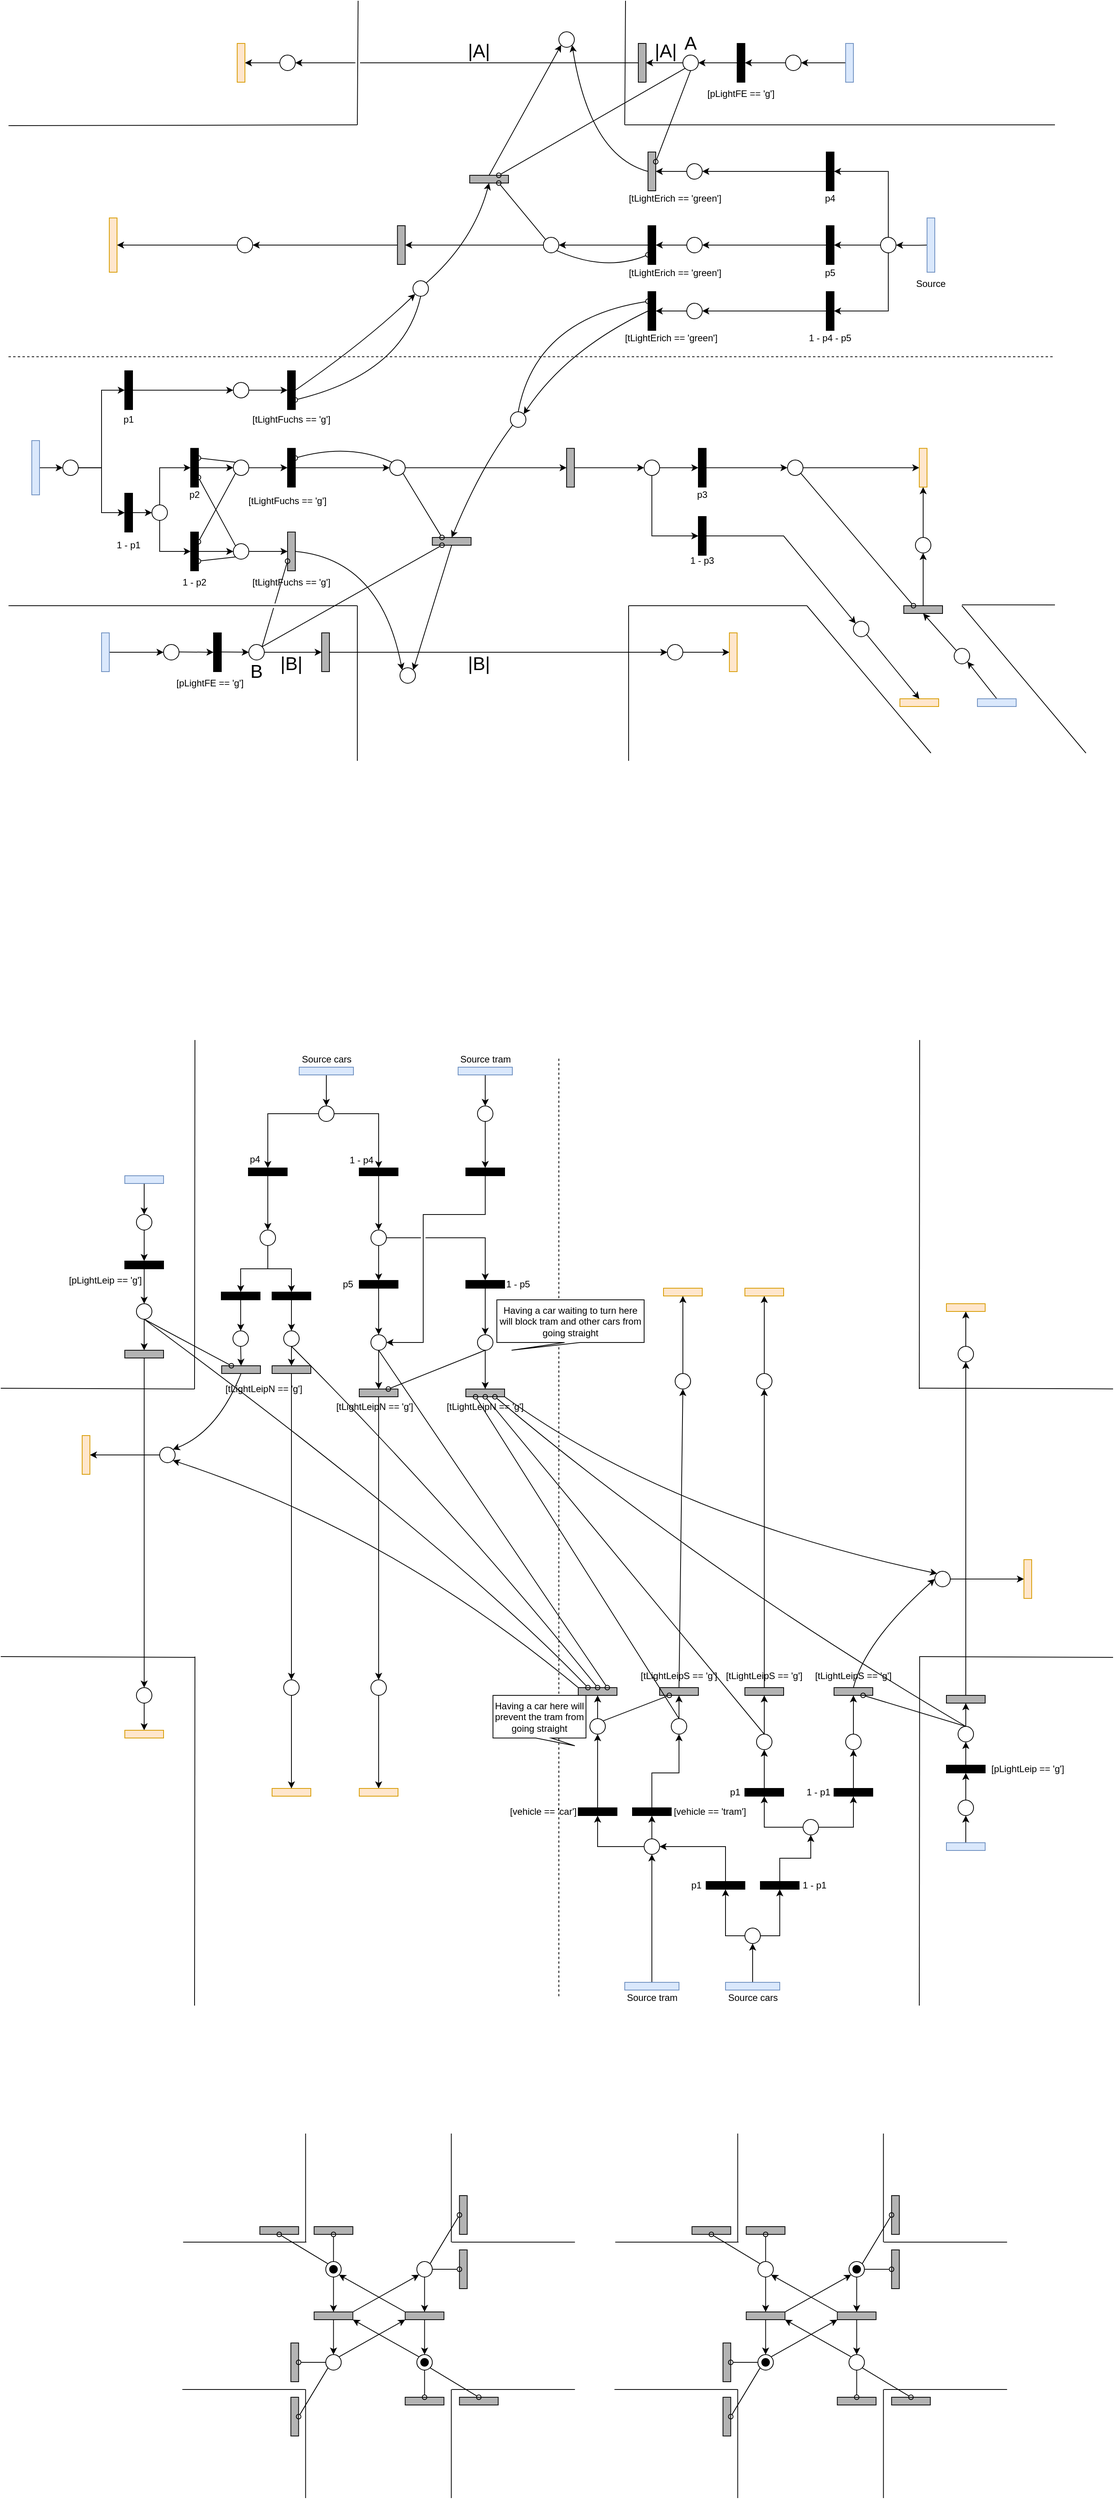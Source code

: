 <mxfile version="13.0.9" type="google" pages="2"><diagram id="opgxdFUsVeYWTSMW7y1j" name="Page-1"><mxGraphModel dx="2148" dy="1886" grid="1" gridSize="10" guides="1" tooltips="1" connect="1" arrows="1" fold="1" page="1" pageScale="1" pageWidth="850" pageHeight="1100" math="0" shadow="0"><root><mxCell id="0"/><mxCell id="1" parent="0"/><mxCell id="h14NyF2Q-xWneWa1K5FE-184" style="edgeStyle=orthogonalEdgeStyle;rounded=0;jumpStyle=gap;orthogonalLoop=1;jettySize=auto;html=1;exitX=0.5;exitY=0;exitDx=0;exitDy=0;entryX=0.5;entryY=1;entryDx=0;entryDy=0;endArrow=classic;endFill=1;" parent="1" source="h14NyF2Q-xWneWa1K5FE-175" target="h14NyF2Q-xWneWa1K5FE-183" edge="1"><mxGeometry relative="1" as="geometry"/></mxCell><mxCell id="h14NyF2Q-xWneWa1K5FE-175" value="" style="rounded=0;whiteSpace=wrap;html=1;rotation=0;fillColor=#B3B3B3;" parent="1" vertex="1"><mxGeometry x="395" y="-210" width="50" height="10" as="geometry"/></mxCell><mxCell id="h14NyF2Q-xWneWa1K5FE-28" style="edgeStyle=orthogonalEdgeStyle;rounded=0;orthogonalLoop=1;jettySize=auto;html=1;exitX=0.5;exitY=0;exitDx=0;exitDy=0;" parent="1" source="h14NyF2Q-xWneWa1K5FE-1" target="h14NyF2Q-xWneWa1K5FE-3" edge="1"><mxGeometry relative="1" as="geometry"/></mxCell><mxCell id="h14NyF2Q-xWneWa1K5FE-1" value="" style="rounded=0;whiteSpace=wrap;html=1;rotation=90;fillColor=#dae8fc;strokeColor=#6c8ebf;" parent="1" vertex="1"><mxGeometry x="-760" y="-392.92" width="70" height="10" as="geometry"/></mxCell><mxCell id="h14NyF2Q-xWneWa1K5FE-2" value="" style="rounded=0;whiteSpace=wrap;html=1;rotation=90;fillColor=#ffe6cc;strokeColor=#d79b00;" parent="1" vertex="1"><mxGeometry x="-660" y="-680" width="70" height="10" as="geometry"/></mxCell><mxCell id="h14NyF2Q-xWneWa1K5FE-17" style="edgeStyle=orthogonalEdgeStyle;rounded=0;orthogonalLoop=1;jettySize=auto;html=1;exitX=1;exitY=0.5;exitDx=0;exitDy=0;entryX=0.5;entryY=1;entryDx=0;entryDy=0;" parent="1" source="h14NyF2Q-xWneWa1K5FE-3" target="h14NyF2Q-xWneWa1K5FE-4" edge="1"><mxGeometry relative="1" as="geometry"/></mxCell><mxCell id="JUaPHxk00W-Y27z3nKtl-150" style="edgeStyle=orthogonalEdgeStyle;rounded=0;orthogonalLoop=1;jettySize=auto;html=1;exitX=1;exitY=0.5;exitDx=0;exitDy=0;entryX=0.5;entryY=1;entryDx=0;entryDy=0;endArrow=classic;endFill=1;" edge="1" parent="1" source="h14NyF2Q-xWneWa1K5FE-3" target="JUaPHxk00W-Y27z3nKtl-149"><mxGeometry relative="1" as="geometry"/></mxCell><mxCell id="h14NyF2Q-xWneWa1K5FE-3" value="" style="ellipse;whiteSpace=wrap;html=1;aspect=fixed;" parent="1" vertex="1"><mxGeometry x="-690" y="-397.92" width="20" height="20" as="geometry"/></mxCell><mxCell id="h14NyF2Q-xWneWa1K5FE-18" style="edgeStyle=orthogonalEdgeStyle;rounded=0;orthogonalLoop=1;jettySize=auto;html=1;exitX=0.5;exitY=0;exitDx=0;exitDy=0;entryX=0;entryY=0.5;entryDx=0;entryDy=0;" parent="1" source="h14NyF2Q-xWneWa1K5FE-4" target="h14NyF2Q-xWneWa1K5FE-13" edge="1"><mxGeometry relative="1" as="geometry"/></mxCell><mxCell id="h14NyF2Q-xWneWa1K5FE-4" value="" style="rounded=0;whiteSpace=wrap;html=1;rotation=90;fillColor=#000000;" parent="1" vertex="1"><mxGeometry x="-630" y="-492.92" width="50" height="10" as="geometry"/></mxCell><mxCell id="h14NyF2Q-xWneWa1K5FE-103" style="edgeStyle=orthogonalEdgeStyle;rounded=0;jumpStyle=gap;orthogonalLoop=1;jettySize=auto;html=1;exitX=1;exitY=0.5;exitDx=0;exitDy=0;entryX=0.5;entryY=1;entryDx=0;entryDy=0;endArrow=classic;endFill=1;" parent="1" source="h14NyF2Q-xWneWa1K5FE-8" target="h14NyF2Q-xWneWa1K5FE-47" edge="1"><mxGeometry relative="1" as="geometry"/></mxCell><mxCell id="JUaPHxk00W-Y27z3nKtl-186" style="edgeStyle=none;rounded=0;orthogonalLoop=1;jettySize=auto;html=1;exitX=0;exitY=0;exitDx=0;exitDy=0;entryX=0.25;entryY=0;entryDx=0;entryDy=0;endArrow=oval;endFill=0;" edge="1" parent="1" source="h14NyF2Q-xWneWa1K5FE-8" target="h14NyF2Q-xWneWa1K5FE-10"><mxGeometry relative="1" as="geometry"/></mxCell><mxCell id="JUaPHxk00W-Y27z3nKtl-187" style="edgeStyle=none;rounded=0;orthogonalLoop=1;jettySize=auto;html=1;exitX=0;exitY=1;exitDx=0;exitDy=0;entryX=0.25;entryY=0;entryDx=0;entryDy=0;endArrow=oval;endFill=0;" edge="1" parent="1" source="h14NyF2Q-xWneWa1K5FE-8" target="h14NyF2Q-xWneWa1K5FE-23"><mxGeometry relative="1" as="geometry"/></mxCell><mxCell id="h14NyF2Q-xWneWa1K5FE-8" value="" style="ellipse;whiteSpace=wrap;html=1;aspect=fixed;" parent="1" vertex="1"><mxGeometry x="-470" y="-397.92" width="20" height="20" as="geometry"/></mxCell><mxCell id="h14NyF2Q-xWneWa1K5FE-108" style="edgeStyle=orthogonalEdgeStyle;rounded=0;jumpStyle=gap;orthogonalLoop=1;jettySize=auto;html=1;exitX=1;exitY=0.5;exitDx=0;exitDy=0;entryX=0.5;entryY=1;entryDx=0;entryDy=0;endArrow=classic;endFill=1;" parent="1" source="h14NyF2Q-xWneWa1K5FE-9" target="h14NyF2Q-xWneWa1K5FE-104" edge="1"><mxGeometry relative="1" as="geometry"/></mxCell><mxCell id="JUaPHxk00W-Y27z3nKtl-181" style="edgeStyle=none;rounded=0;orthogonalLoop=1;jettySize=auto;html=1;exitX=0;exitY=0;exitDx=0;exitDy=0;entryX=0.75;entryY=0;entryDx=0;entryDy=0;endArrow=oval;endFill=0;" edge="1" parent="1" source="h14NyF2Q-xWneWa1K5FE-9" target="h14NyF2Q-xWneWa1K5FE-10"><mxGeometry relative="1" as="geometry"/></mxCell><mxCell id="JUaPHxk00W-Y27z3nKtl-185" style="edgeStyle=none;rounded=0;orthogonalLoop=1;jettySize=auto;html=1;exitX=0;exitY=1;exitDx=0;exitDy=0;entryX=0.75;entryY=0;entryDx=0;entryDy=0;endArrow=oval;endFill=0;" edge="1" parent="1" source="h14NyF2Q-xWneWa1K5FE-9" target="h14NyF2Q-xWneWa1K5FE-23"><mxGeometry relative="1" as="geometry"/></mxCell><mxCell id="h14NyF2Q-xWneWa1K5FE-9" value="" style="ellipse;whiteSpace=wrap;html=1;aspect=fixed;" parent="1" vertex="1"><mxGeometry x="-470" y="-290" width="20" height="20" as="geometry"/></mxCell><mxCell id="h14NyF2Q-xWneWa1K5FE-27" style="edgeStyle=orthogonalEdgeStyle;rounded=0;orthogonalLoop=1;jettySize=auto;html=1;exitX=0.5;exitY=0;exitDx=0;exitDy=0;entryX=0;entryY=0.5;entryDx=0;entryDy=0;" parent="1" source="h14NyF2Q-xWneWa1K5FE-10" target="h14NyF2Q-xWneWa1K5FE-8" edge="1"><mxGeometry relative="1" as="geometry"/></mxCell><mxCell id="h14NyF2Q-xWneWa1K5FE-10" value="" style="rounded=0;whiteSpace=wrap;html=1;rotation=90;fillColor=#000000;" parent="1" vertex="1"><mxGeometry x="-545" y="-392.92" width="50" height="10" as="geometry"/></mxCell><mxCell id="h14NyF2Q-xWneWa1K5FE-55" style="edgeStyle=orthogonalEdgeStyle;curved=1;rounded=0;jumpStyle=gap;orthogonalLoop=1;jettySize=auto;html=1;exitX=1;exitY=0.5;exitDx=0;exitDy=0;entryX=0.5;entryY=1;entryDx=0;entryDy=0;" parent="1" source="h14NyF2Q-xWneWa1K5FE-13" target="h14NyF2Q-xWneWa1K5FE-52" edge="1"><mxGeometry relative="1" as="geometry"/></mxCell><mxCell id="h14NyF2Q-xWneWa1K5FE-13" value="" style="ellipse;whiteSpace=wrap;html=1;aspect=fixed;" parent="1" vertex="1"><mxGeometry x="-470" y="-497.92" width="20" height="20" as="geometry"/></mxCell><mxCell id="h14NyF2Q-xWneWa1K5FE-26" style="edgeStyle=orthogonalEdgeStyle;rounded=0;orthogonalLoop=1;jettySize=auto;html=1;exitX=0.5;exitY=0;exitDx=0;exitDy=0;entryX=0;entryY=0.5;entryDx=0;entryDy=0;" parent="1" source="h14NyF2Q-xWneWa1K5FE-23" target="h14NyF2Q-xWneWa1K5FE-9" edge="1"><mxGeometry relative="1" as="geometry"/></mxCell><mxCell id="h14NyF2Q-xWneWa1K5FE-23" value="" style="rounded=0;whiteSpace=wrap;html=1;rotation=90;fillColor=#000000;" parent="1" vertex="1"><mxGeometry x="-545" y="-285" width="50" height="10" as="geometry"/></mxCell><mxCell id="h14NyF2Q-xWneWa1K5FE-29" value="" style="endArrow=none;html=1;" parent="1" edge="1"><mxGeometry width="50" height="50" relative="1" as="geometry"><mxPoint x="-760" y="-829" as="sourcePoint"/><mxPoint x="-310" y="-830" as="targetPoint"/></mxGeometry></mxCell><mxCell id="h14NyF2Q-xWneWa1K5FE-30" value="" style="endArrow=none;html=1;dashed=1;" parent="1" edge="1"><mxGeometry width="50" height="50" relative="1" as="geometry"><mxPoint x="-760" y="-531" as="sourcePoint"/><mxPoint x="590" y="-531" as="targetPoint"/></mxGeometry></mxCell><mxCell id="h14NyF2Q-xWneWa1K5FE-31" value="" style="endArrow=none;html=1;" parent="1" edge="1"><mxGeometry width="50" height="50" relative="1" as="geometry"><mxPoint x="-760" y="-210" as="sourcePoint"/><mxPoint x="-310" y="-210" as="targetPoint"/></mxGeometry></mxCell><mxCell id="h14NyF2Q-xWneWa1K5FE-34" value="" style="edgeStyle=orthogonalEdgeStyle;rounded=0;jumpStyle=gap;orthogonalLoop=1;jettySize=auto;html=1;entryX=0.5;entryY=0;entryDx=0;entryDy=0;" parent="1" source="h14NyF2Q-xWneWa1K5FE-32" target="h14NyF2Q-xWneWa1K5FE-2" edge="1"><mxGeometry relative="1" as="geometry"><mxPoint x="-550" y="-625" as="targetPoint"/></mxGeometry></mxCell><mxCell id="h14NyF2Q-xWneWa1K5FE-32" value="" style="ellipse;whiteSpace=wrap;html=1;aspect=fixed;" parent="1" vertex="1"><mxGeometry x="-465" y="-685" width="20" height="20" as="geometry"/></mxCell><mxCell id="h14NyF2Q-xWneWa1K5FE-36" value="" style="endArrow=none;html=1;" parent="1" edge="1"><mxGeometry width="50" height="50" relative="1" as="geometry"><mxPoint x="-310" y="-830" as="sourcePoint"/><mxPoint x="-309" y="-990" as="targetPoint"/></mxGeometry></mxCell><mxCell id="h14NyF2Q-xWneWa1K5FE-136" style="edgeStyle=none;rounded=0;jumpStyle=gap;orthogonalLoop=1;jettySize=auto;html=1;exitX=1;exitY=0.5;exitDx=0;exitDy=0;entryX=0.5;entryY=1;entryDx=0;entryDy=0;endArrow=classic;endFill=1;" parent="1" source="h14NyF2Q-xWneWa1K5FE-46" target="h14NyF2Q-xWneWa1K5FE-134" edge="1"><mxGeometry relative="1" as="geometry"/></mxCell><mxCell id="h14NyF2Q-xWneWa1K5FE-137" style="edgeStyle=orthogonalEdgeStyle;rounded=0;jumpStyle=gap;orthogonalLoop=1;jettySize=auto;html=1;exitX=0.5;exitY=1;exitDx=0;exitDy=0;entryX=0.5;entryY=1;entryDx=0;entryDy=0;endArrow=classic;endFill=1;" parent="1" source="h14NyF2Q-xWneWa1K5FE-46" target="h14NyF2Q-xWneWa1K5FE-135" edge="1"><mxGeometry relative="1" as="geometry"/></mxCell><mxCell id="h14NyF2Q-xWneWa1K5FE-46" value="" style="ellipse;whiteSpace=wrap;html=1;aspect=fixed;" parent="1" vertex="1"><mxGeometry x="60" y="-397.92" width="20" height="20" as="geometry"/></mxCell><mxCell id="h14NyF2Q-xWneWa1K5FE-114" style="edgeStyle=orthogonalEdgeStyle;rounded=0;jumpStyle=gap;orthogonalLoop=1;jettySize=auto;html=1;exitX=0.5;exitY=0;exitDx=0;exitDy=0;entryX=0;entryY=0.5;entryDx=0;entryDy=0;endArrow=classic;endFill=1;" parent="1" source="JUaPHxk00W-Y27z3nKtl-157" target="h14NyF2Q-xWneWa1K5FE-46" edge="1"><mxGeometry relative="1" as="geometry"/></mxCell><mxCell id="h14NyF2Q-xWneWa1K5FE-47" value="" style="rounded=0;whiteSpace=wrap;html=1;rotation=90;fillColor=#000000;" parent="1" vertex="1"><mxGeometry x="-420" y="-392.92" width="50" height="10" as="geometry"/></mxCell><mxCell id="h14NyF2Q-xWneWa1K5FE-49" value="" style="curved=1;endArrow=classic;html=1;exitX=0.5;exitY=0;exitDx=0;exitDy=0;entryX=0;entryY=1;entryDx=0;entryDy=0;" parent="1" source="h14NyF2Q-xWneWa1K5FE-52" target="JUaPHxk00W-Y27z3nKtl-139" edge="1"><mxGeometry width="50" height="50" relative="1" as="geometry"><mxPoint x="-270" y="-460" as="sourcePoint"/><mxPoint x="-110" y="-810" as="targetPoint"/><Array as="points"><mxPoint x="-300" y="-550"/></Array></mxGeometry></mxCell><mxCell id="h14NyF2Q-xWneWa1K5FE-52" value="" style="rounded=0;whiteSpace=wrap;html=1;rotation=90;fillColor=#000000;" parent="1" vertex="1"><mxGeometry x="-420" y="-492.92" width="50" height="10" as="geometry"/></mxCell><mxCell id="h14NyF2Q-xWneWa1K5FE-59" style="edgeStyle=none;rounded=0;jumpStyle=gap;orthogonalLoop=1;jettySize=auto;html=1;exitX=0;exitY=0.5;exitDx=0;exitDy=0;endArrow=classic;endFill=1;" parent="1" source="h14NyF2Q-xWneWa1K5FE-56" target="h14NyF2Q-xWneWa1K5FE-58" edge="1"><mxGeometry relative="1" as="geometry"/></mxCell><mxCell id="h14NyF2Q-xWneWa1K5FE-56" value="" style="ellipse;whiteSpace=wrap;html=1;aspect=fixed;" parent="1" vertex="1"><mxGeometry x="115" y="-685" width="20" height="20" as="geometry"/></mxCell><mxCell id="h14NyF2Q-xWneWa1K5FE-60" style="edgeStyle=none;rounded=0;jumpStyle=gap;orthogonalLoop=1;jettySize=auto;html=1;exitX=0.5;exitY=1;exitDx=0;exitDy=0;endArrow=classic;endFill=1;" parent="1" source="h14NyF2Q-xWneWa1K5FE-58" edge="1"><mxGeometry relative="1" as="geometry"><mxPoint x="-50" y="-675" as="targetPoint"/></mxGeometry></mxCell><mxCell id="h14NyF2Q-xWneWa1K5FE-58" value="" style="rounded=0;whiteSpace=wrap;html=1;rotation=90;fillColor=#000000;" parent="1" vertex="1"><mxGeometry x="45" y="-680" width="50" height="10" as="geometry"/></mxCell><mxCell id="h14NyF2Q-xWneWa1K5FE-76" style="edgeStyle=orthogonalEdgeStyle;rounded=0;jumpStyle=gap;orthogonalLoop=1;jettySize=auto;html=1;exitX=0.5;exitY=0;exitDx=0;exitDy=0;entryX=0.5;entryY=0;entryDx=0;entryDy=0;endArrow=classic;endFill=1;" parent="1" source="h14NyF2Q-xWneWa1K5FE-61" target="h14NyF2Q-xWneWa1K5FE-71" edge="1"><mxGeometry relative="1" as="geometry"/></mxCell><mxCell id="h14NyF2Q-xWneWa1K5FE-77" style="edgeStyle=orthogonalEdgeStyle;rounded=0;jumpStyle=gap;orthogonalLoop=1;jettySize=auto;html=1;exitX=0.5;exitY=1;exitDx=0;exitDy=0;entryX=0.5;entryY=0;entryDx=0;entryDy=0;endArrow=classic;endFill=1;" parent="1" source="h14NyF2Q-xWneWa1K5FE-61" target="h14NyF2Q-xWneWa1K5FE-73" edge="1"><mxGeometry relative="1" as="geometry"/></mxCell><mxCell id="h14NyF2Q-xWneWa1K5FE-78" style="edgeStyle=orthogonalEdgeStyle;rounded=0;jumpStyle=gap;orthogonalLoop=1;jettySize=auto;html=1;exitX=0;exitY=0.5;exitDx=0;exitDy=0;entryX=0.5;entryY=0;entryDx=0;entryDy=0;endArrow=classic;endFill=1;" parent="1" source="h14NyF2Q-xWneWa1K5FE-61" target="h14NyF2Q-xWneWa1K5FE-72" edge="1"><mxGeometry relative="1" as="geometry"/></mxCell><mxCell id="h14NyF2Q-xWneWa1K5FE-61" value="" style="ellipse;whiteSpace=wrap;html=1;aspect=fixed;" parent="1" vertex="1"><mxGeometry x="365" y="-685" width="20" height="20" as="geometry"/></mxCell><mxCell id="h14NyF2Q-xWneWa1K5FE-66" value="" style="rounded=0;whiteSpace=wrap;html=1;rotation=90;fillColor=#000000;" parent="1" vertex="1"><mxGeometry x="45" y="-595" width="50" height="10" as="geometry"/></mxCell><mxCell id="h14NyF2Q-xWneWa1K5FE-68" value="" style="curved=1;endArrow=classic;html=1;exitX=0.5;exitY=0;exitDx=0;exitDy=0;entryX=1;entryY=0;entryDx=0;entryDy=0;" parent="1" source="JUaPHxk00W-Y27z3nKtl-168" target="h14NyF2Q-xWneWa1K5FE-130" edge="1"><mxGeometry width="50" height="50" relative="1" as="geometry"><mxPoint x="-290" y="-420" as="sourcePoint"/><mxPoint x="-240" y="-270" as="targetPoint"/><Array as="points"/></mxGeometry></mxCell><mxCell id="h14NyF2Q-xWneWa1K5FE-75" style="edgeStyle=orthogonalEdgeStyle;curved=1;rounded=0;jumpStyle=gap;orthogonalLoop=1;jettySize=auto;html=1;exitX=0.5;exitY=1;exitDx=0;exitDy=0;entryX=1;entryY=0.5;entryDx=0;entryDy=0;endArrow=classic;endFill=1;" parent="1" target="h14NyF2Q-xWneWa1K5FE-61" edge="1"><mxGeometry relative="1" as="geometry"><mxPoint x="425.0" y="-675.0" as="sourcePoint"/></mxGeometry></mxCell><mxCell id="h14NyF2Q-xWneWa1K5FE-70" value="" style="rounded=0;whiteSpace=wrap;html=1;rotation=90;fillColor=#dae8fc;strokeColor=#6c8ebf;" parent="1" vertex="1"><mxGeometry x="395" y="-680" width="70" height="10" as="geometry"/></mxCell><mxCell id="h14NyF2Q-xWneWa1K5FE-81" style="edgeStyle=orthogonalEdgeStyle;rounded=0;jumpStyle=gap;orthogonalLoop=1;jettySize=auto;html=1;exitX=0.5;exitY=1;exitDx=0;exitDy=0;entryX=1;entryY=0.5;entryDx=0;entryDy=0;endArrow=classic;endFill=1;" parent="1" source="h14NyF2Q-xWneWa1K5FE-71" target="h14NyF2Q-xWneWa1K5FE-80" edge="1"><mxGeometry relative="1" as="geometry"/></mxCell><mxCell id="h14NyF2Q-xWneWa1K5FE-71" value="" style="rounded=0;whiteSpace=wrap;html=1;rotation=90;fillColor=#000000;" parent="1" vertex="1"><mxGeometry x="275" y="-775" width="50" height="10" as="geometry"/></mxCell><mxCell id="h14NyF2Q-xWneWa1K5FE-86" style="edgeStyle=orthogonalEdgeStyle;rounded=0;jumpStyle=gap;orthogonalLoop=1;jettySize=auto;html=1;exitX=0.5;exitY=1;exitDx=0;exitDy=0;entryX=1;entryY=0.5;entryDx=0;entryDy=0;endArrow=classic;endFill=1;" parent="1" source="h14NyF2Q-xWneWa1K5FE-72" target="h14NyF2Q-xWneWa1K5FE-56" edge="1"><mxGeometry relative="1" as="geometry"/></mxCell><mxCell id="h14NyF2Q-xWneWa1K5FE-72" value="" style="rounded=0;whiteSpace=wrap;html=1;rotation=90;fillColor=#000000;" parent="1" vertex="1"><mxGeometry x="275" y="-680" width="50" height="10" as="geometry"/></mxCell><mxCell id="h14NyF2Q-xWneWa1K5FE-88" style="edgeStyle=orthogonalEdgeStyle;rounded=0;jumpStyle=gap;orthogonalLoop=1;jettySize=auto;html=1;exitX=0.5;exitY=1;exitDx=0;exitDy=0;entryX=1;entryY=0.5;entryDx=0;entryDy=0;endArrow=classic;endFill=1;" parent="1" source="h14NyF2Q-xWneWa1K5FE-73" target="h14NyF2Q-xWneWa1K5FE-87" edge="1"><mxGeometry relative="1" as="geometry"/></mxCell><mxCell id="h14NyF2Q-xWneWa1K5FE-73" value="" style="rounded=0;whiteSpace=wrap;html=1;rotation=90;fillColor=#000000;" parent="1" vertex="1"><mxGeometry x="275" y="-595" width="50" height="10" as="geometry"/></mxCell><mxCell id="h14NyF2Q-xWneWa1K5FE-84" style="edgeStyle=orthogonalEdgeStyle;rounded=0;jumpStyle=gap;orthogonalLoop=1;jettySize=auto;html=1;exitX=0;exitY=0.5;exitDx=0;exitDy=0;entryX=0.5;entryY=0;entryDx=0;entryDy=0;endArrow=classic;endFill=1;" parent="1" source="h14NyF2Q-xWneWa1K5FE-80" target="h14NyF2Q-xWneWa1K5FE-83" edge="1"><mxGeometry relative="1" as="geometry"/></mxCell><mxCell id="h14NyF2Q-xWneWa1K5FE-80" value="" style="ellipse;whiteSpace=wrap;html=1;aspect=fixed;" parent="1" vertex="1"><mxGeometry x="115" y="-780" width="20" height="20" as="geometry"/></mxCell><mxCell id="h14NyF2Q-xWneWa1K5FE-83" value="" style="rounded=0;whiteSpace=wrap;html=1;rotation=90;fillColor=#B3B3B3;" parent="1" vertex="1"><mxGeometry x="45" y="-775" width="50" height="10" as="geometry"/></mxCell><mxCell id="h14NyF2Q-xWneWa1K5FE-89" style="edgeStyle=orthogonalEdgeStyle;rounded=0;jumpStyle=gap;orthogonalLoop=1;jettySize=auto;html=1;exitX=0;exitY=0.5;exitDx=0;exitDy=0;entryX=0.5;entryY=0;entryDx=0;entryDy=0;endArrow=classic;endFill=1;" parent="1" source="h14NyF2Q-xWneWa1K5FE-87" target="h14NyF2Q-xWneWa1K5FE-66" edge="1"><mxGeometry relative="1" as="geometry"/></mxCell><mxCell id="h14NyF2Q-xWneWa1K5FE-87" value="" style="ellipse;whiteSpace=wrap;html=1;aspect=fixed;" parent="1" vertex="1"><mxGeometry x="115" y="-600" width="20" height="20" as="geometry"/></mxCell><mxCell id="h14NyF2Q-xWneWa1K5FE-90" value="[tLightErich == 'green']" style="text;html=1;strokeColor=none;fillColor=none;align=center;verticalAlign=middle;whiteSpace=wrap;rounded=0;" parent="1" vertex="1"><mxGeometry x="30" y="-565" width="130" height="20" as="geometry"/></mxCell><mxCell id="h14NyF2Q-xWneWa1K5FE-92" value="[tLightErich == 'green']" style="text;html=1;strokeColor=none;fillColor=none;align=center;verticalAlign=middle;whiteSpace=wrap;rounded=0;" parent="1" vertex="1"><mxGeometry x="35" y="-649" width="130" height="20" as="geometry"/></mxCell><mxCell id="h14NyF2Q-xWneWa1K5FE-93" value="[tLightErich == 'green']" style="text;html=1;strokeColor=none;fillColor=none;align=center;verticalAlign=middle;whiteSpace=wrap;rounded=0;" parent="1" vertex="1"><mxGeometry x="35" y="-745" width="130" height="20" as="geometry"/></mxCell><mxCell id="h14NyF2Q-xWneWa1K5FE-94" value="p4" style="text;html=1;strokeColor=none;fillColor=none;align=center;verticalAlign=middle;whiteSpace=wrap;rounded=0;" parent="1" vertex="1"><mxGeometry x="285" y="-745" width="30" height="20" as="geometry"/></mxCell><mxCell id="h14NyF2Q-xWneWa1K5FE-97" value="p5" style="text;html=1;strokeColor=none;fillColor=none;align=center;verticalAlign=middle;whiteSpace=wrap;rounded=0;" parent="1" vertex="1"><mxGeometry x="285" y="-649" width="30" height="20" as="geometry"/></mxCell><mxCell id="h14NyF2Q-xWneWa1K5FE-98" value="1 - p4 - p5" style="text;html=1;strokeColor=none;fillColor=none;align=center;verticalAlign=middle;whiteSpace=wrap;rounded=0;" parent="1" vertex="1"><mxGeometry x="265" y="-565" width="70" height="20" as="geometry"/></mxCell><mxCell id="h14NyF2Q-xWneWa1K5FE-99" value="Source" style="text;html=1;strokeColor=none;fillColor=none;align=center;verticalAlign=middle;whiteSpace=wrap;rounded=0;" parent="1" vertex="1"><mxGeometry x="405" y="-635" width="50" height="20" as="geometry"/></mxCell><mxCell id="h14NyF2Q-xWneWa1K5FE-101" value="[tLightFuchs == 'g']" style="text;html=1;strokeColor=none;fillColor=none;align=center;verticalAlign=middle;whiteSpace=wrap;rounded=0;" parent="1" vertex="1"><mxGeometry x="-450" y="-460" width="110" height="20" as="geometry"/></mxCell><mxCell id="h14NyF2Q-xWneWa1K5FE-104" value="" style="rounded=0;whiteSpace=wrap;html=1;rotation=90;fillColor=#B3B3B3;" parent="1" vertex="1"><mxGeometry x="-420" y="-285" width="50" height="10" as="geometry"/></mxCell><mxCell id="h14NyF2Q-xWneWa1K5FE-106" value="[tLightFuchs == 'g']" style="text;html=1;strokeColor=none;fillColor=none;align=center;verticalAlign=middle;whiteSpace=wrap;rounded=0;" parent="1" vertex="1"><mxGeometry x="-455" y="-355" width="110" height="20" as="geometry"/></mxCell><mxCell id="h14NyF2Q-xWneWa1K5FE-107" value="[tLightFuchs == 'g']" style="text;html=1;strokeColor=none;fillColor=none;align=center;verticalAlign=middle;whiteSpace=wrap;rounded=0;" parent="1" vertex="1"><mxGeometry x="-450" y="-250" width="110" height="20" as="geometry"/></mxCell><mxCell id="h14NyF2Q-xWneWa1K5FE-109" value="p2" style="text;html=1;strokeColor=none;fillColor=none;align=center;verticalAlign=middle;whiteSpace=wrap;rounded=0;" parent="1" vertex="1"><mxGeometry x="-535" y="-363" width="30" height="20" as="geometry"/></mxCell><mxCell id="h14NyF2Q-xWneWa1K5FE-112" value="p1" style="text;html=1;strokeColor=none;fillColor=none;align=center;verticalAlign=middle;whiteSpace=wrap;rounded=0;" parent="1" vertex="1"><mxGeometry x="-620" y="-460" width="30" height="20" as="geometry"/></mxCell><mxCell id="h14NyF2Q-xWneWa1K5FE-113" value="1 - p2" style="text;html=1;strokeColor=none;fillColor=none;align=center;verticalAlign=middle;whiteSpace=wrap;rounded=0;" parent="1" vertex="1"><mxGeometry x="-555" y="-250" width="70" height="20" as="geometry"/></mxCell><mxCell id="h14NyF2Q-xWneWa1K5FE-117" value="" style="curved=1;endArrow=classic;html=1;exitX=0.5;exitY=1;exitDx=0;exitDy=0;entryX=1;entryY=1;entryDx=0;entryDy=0;" parent="1" source="h14NyF2Q-xWneWa1K5FE-83" target="h14NyF2Q-xWneWa1K5FE-133" edge="1"><mxGeometry width="50" height="50" relative="1" as="geometry"><mxPoint x="-210" y="-510" as="sourcePoint"/><mxPoint x="-80" y="-810" as="targetPoint"/><Array as="points"><mxPoint x="-10" y="-790"/></Array></mxGeometry></mxCell><mxCell id="h14NyF2Q-xWneWa1K5FE-120" style="edgeStyle=orthogonalEdgeStyle;curved=1;rounded=0;jumpStyle=gap;orthogonalLoop=1;jettySize=auto;html=1;exitX=1;exitY=0.5;exitDx=0;exitDy=0;entryX=0.5;entryY=1;entryDx=0;entryDy=0;endArrow=classic;endFill=1;" parent="1" source="h14NyF2Q-xWneWa1K5FE-118" target="h14NyF2Q-xWneWa1K5FE-119" edge="1"><mxGeometry relative="1" as="geometry"/></mxCell><mxCell id="h14NyF2Q-xWneWa1K5FE-121" style="rounded=0;jumpStyle=gap;orthogonalLoop=1;jettySize=auto;html=1;exitX=1;exitY=0;exitDx=0;exitDy=0;entryX=0.75;entryY=1;entryDx=0;entryDy=0;endArrow=oval;endFill=0;" parent="1" source="h14NyF2Q-xWneWa1K5FE-118" target="h14NyF2Q-xWneWa1K5FE-104" edge="1"><mxGeometry relative="1" as="geometry"/></mxCell><mxCell id="h14NyF2Q-xWneWa1K5FE-118" value="" style="ellipse;whiteSpace=wrap;html=1;aspect=fixed;" parent="1" vertex="1"><mxGeometry x="-450" y="-160" width="20" height="20" as="geometry"/></mxCell><mxCell id="h14NyF2Q-xWneWa1K5FE-125" style="edgeStyle=none;rounded=0;jumpStyle=gap;orthogonalLoop=1;jettySize=auto;html=1;exitX=0.5;exitY=0;exitDx=0;exitDy=0;entryX=0;entryY=0.5;entryDx=0;entryDy=0;endArrow=classic;endFill=1;" parent="1" source="h14NyF2Q-xWneWa1K5FE-119" target="h14NyF2Q-xWneWa1K5FE-124" edge="1"><mxGeometry relative="1" as="geometry"/></mxCell><mxCell id="h14NyF2Q-xWneWa1K5FE-119" value="" style="rounded=0;whiteSpace=wrap;html=1;rotation=90;fillColor=#B3B3B3;" parent="1" vertex="1"><mxGeometry x="-376" y="-155" width="50" height="10" as="geometry"/></mxCell><mxCell id="h14NyF2Q-xWneWa1K5FE-123" style="edgeStyle=none;rounded=0;jumpStyle=gap;orthogonalLoop=1;jettySize=auto;html=1;exitX=0.5;exitY=0;exitDx=0;exitDy=0;endArrow=classic;endFill=1;" parent="1" source="h14NyF2Q-xWneWa1K5FE-122" edge="1"><mxGeometry relative="1" as="geometry"><mxPoint x="-560" y="-150" as="targetPoint"/></mxGeometry></mxCell><mxCell id="h14NyF2Q-xWneWa1K5FE-122" value="" style="rounded=0;whiteSpace=wrap;html=1;rotation=90;fillColor=#dae8fc;strokeColor=#6c8ebf;" parent="1" vertex="1"><mxGeometry x="-660" y="-155" width="50" height="10" as="geometry"/></mxCell><mxCell id="h14NyF2Q-xWneWa1K5FE-129" style="edgeStyle=none;rounded=0;jumpStyle=gap;orthogonalLoop=1;jettySize=auto;html=1;exitX=1;exitY=0.5;exitDx=0;exitDy=0;entryX=0.5;entryY=1;entryDx=0;entryDy=0;endArrow=classic;endFill=1;" parent="1" source="h14NyF2Q-xWneWa1K5FE-124" target="h14NyF2Q-xWneWa1K5FE-128" edge="1"><mxGeometry relative="1" as="geometry"/></mxCell><mxCell id="h14NyF2Q-xWneWa1K5FE-124" value="" style="ellipse;whiteSpace=wrap;html=1;aspect=fixed;" parent="1" vertex="1"><mxGeometry x="90" y="-160" width="20" height="20" as="geometry"/></mxCell><mxCell id="h14NyF2Q-xWneWa1K5FE-126" value="[pLightFE == 'g']" style="text;html=1;strokeColor=none;fillColor=none;align=center;verticalAlign=middle;whiteSpace=wrap;rounded=0;" parent="1" vertex="1"><mxGeometry x="-555" y="-120" width="110" height="20" as="geometry"/></mxCell><mxCell id="h14NyF2Q-xWneWa1K5FE-127" value="" style="endArrow=none;html=1;" parent="1" edge="1"><mxGeometry width="50" height="50" relative="1" as="geometry"><mxPoint x="-310" y="-10" as="sourcePoint"/><mxPoint x="-310" y="-210" as="targetPoint"/></mxGeometry></mxCell><mxCell id="h14NyF2Q-xWneWa1K5FE-128" value="" style="rounded=0;whiteSpace=wrap;html=1;rotation=90;fillColor=#ffe6cc;strokeColor=#d79b00;" parent="1" vertex="1"><mxGeometry x="150" y="-155" width="50" height="10" as="geometry"/></mxCell><mxCell id="h14NyF2Q-xWneWa1K5FE-130" value="" style="ellipse;whiteSpace=wrap;html=1;aspect=fixed;" parent="1" vertex="1"><mxGeometry x="-255" y="-130" width="20" height="20" as="geometry"/></mxCell><mxCell id="h14NyF2Q-xWneWa1K5FE-132" value="" style="curved=1;endArrow=classic;html=1;exitX=0.5;exitY=0;exitDx=0;exitDy=0;entryX=0;entryY=0;entryDx=0;entryDy=0;" parent="1" source="h14NyF2Q-xWneWa1K5FE-104" target="h14NyF2Q-xWneWa1K5FE-130" edge="1"><mxGeometry width="50" height="50" relative="1" as="geometry"><mxPoint x="-300" y="-260" as="sourcePoint"/><mxPoint x="-250" y="-310" as="targetPoint"/><Array as="points"><mxPoint x="-280" y="-270"/></Array></mxGeometry></mxCell><mxCell id="h14NyF2Q-xWneWa1K5FE-133" value="" style="ellipse;whiteSpace=wrap;html=1;aspect=fixed;" parent="1" vertex="1"><mxGeometry x="-50" y="-950" width="20" height="20" as="geometry"/></mxCell><mxCell id="h14NyF2Q-xWneWa1K5FE-153" style="edgeStyle=none;rounded=0;jumpStyle=gap;orthogonalLoop=1;jettySize=auto;html=1;exitX=0.5;exitY=0;exitDx=0;exitDy=0;entryX=0;entryY=0.5;entryDx=0;entryDy=0;endArrow=classic;endFill=1;" parent="1" source="h14NyF2Q-xWneWa1K5FE-134" target="h14NyF2Q-xWneWa1K5FE-146" edge="1"><mxGeometry relative="1" as="geometry"/></mxCell><mxCell id="h14NyF2Q-xWneWa1K5FE-134" value="" style="rounded=0;whiteSpace=wrap;html=1;rotation=90;fillColor=#000000;" parent="1" vertex="1"><mxGeometry x="110" y="-392.92" width="50" height="10" as="geometry"/></mxCell><mxCell id="h14NyF2Q-xWneWa1K5FE-385" style="rounded=0;orthogonalLoop=1;jettySize=auto;html=1;exitX=0.5;exitY=0;exitDx=0;exitDy=0;entryX=0;entryY=0;entryDx=0;entryDy=0;" parent="1" source="h14NyF2Q-xWneWa1K5FE-135" target="h14NyF2Q-xWneWa1K5FE-387" edge="1"><mxGeometry relative="1" as="geometry"><mxPoint x="330" y="-190" as="targetPoint"/><Array as="points"><mxPoint x="240" y="-300"/></Array></mxGeometry></mxCell><mxCell id="h14NyF2Q-xWneWa1K5FE-135" value="" style="rounded=0;whiteSpace=wrap;html=1;rotation=90;fillColor=#000000;" parent="1" vertex="1"><mxGeometry x="110" y="-305" width="50" height="10" as="geometry"/></mxCell><mxCell id="h14NyF2Q-xWneWa1K5FE-138" value="p3" style="text;html=1;strokeColor=none;fillColor=none;align=center;verticalAlign=middle;whiteSpace=wrap;rounded=0;" parent="1" vertex="1"><mxGeometry x="120" y="-363" width="30" height="20" as="geometry"/></mxCell><mxCell id="h14NyF2Q-xWneWa1K5FE-139" value="1 - p3" style="text;html=1;strokeColor=none;fillColor=none;align=center;verticalAlign=middle;whiteSpace=wrap;rounded=0;" parent="1" vertex="1"><mxGeometry x="115" y="-278" width="40" height="20" as="geometry"/></mxCell><mxCell id="h14NyF2Q-xWneWa1K5FE-141" value="" style="endArrow=none;html=1;" parent="1" edge="1"><mxGeometry width="50" height="50" relative="1" as="geometry"><mxPoint x="40" y="-10" as="sourcePoint"/><mxPoint x="40" y="-210" as="targetPoint"/></mxGeometry></mxCell><mxCell id="h14NyF2Q-xWneWa1K5FE-142" value="" style="endArrow=none;html=1;" parent="1" edge="1"><mxGeometry width="50" height="50" relative="1" as="geometry"><mxPoint x="270" y="-210" as="sourcePoint"/><mxPoint x="40" y="-210" as="targetPoint"/></mxGeometry></mxCell><mxCell id="h14NyF2Q-xWneWa1K5FE-143" value="" style="endArrow=none;html=1;" parent="1" edge="1"><mxGeometry width="50" height="50" relative="1" as="geometry"><mxPoint x="430" y="-20" as="sourcePoint"/><mxPoint x="270" y="-210" as="targetPoint"/></mxGeometry></mxCell><mxCell id="h14NyF2Q-xWneWa1K5FE-144" value="" style="endArrow=none;html=1;" parent="1" edge="1"><mxGeometry width="50" height="50" relative="1" as="geometry"><mxPoint x="630" y="-20" as="sourcePoint"/><mxPoint x="470" y="-210" as="targetPoint"/></mxGeometry></mxCell><mxCell id="h14NyF2Q-xWneWa1K5FE-178" style="edgeStyle=none;rounded=0;jumpStyle=gap;orthogonalLoop=1;jettySize=auto;html=1;entryX=0.25;entryY=0;entryDx=0;entryDy=0;endArrow=oval;endFill=0;exitX=1;exitY=1;exitDx=0;exitDy=0;" parent="1" source="h14NyF2Q-xWneWa1K5FE-146" target="h14NyF2Q-xWneWa1K5FE-175" edge="1"><mxGeometry relative="1" as="geometry"><mxPoint x="240" y="-290" as="sourcePoint"/></mxGeometry></mxCell><mxCell id="h14NyF2Q-xWneWa1K5FE-156" style="edgeStyle=none;rounded=0;jumpStyle=gap;orthogonalLoop=1;jettySize=auto;html=1;exitX=1;exitY=0.5;exitDx=0;exitDy=0;entryX=0.5;entryY=1;entryDx=0;entryDy=0;endArrow=classic;endFill=1;" parent="1" source="h14NyF2Q-xWneWa1K5FE-146" target="h14NyF2Q-xWneWa1K5FE-154" edge="1"><mxGeometry relative="1" as="geometry"/></mxCell><mxCell id="h14NyF2Q-xWneWa1K5FE-146" value="" style="ellipse;whiteSpace=wrap;html=1;aspect=fixed;" parent="1" vertex="1"><mxGeometry x="245" y="-397.92" width="20" height="20" as="geometry"/></mxCell><mxCell id="h14NyF2Q-xWneWa1K5FE-154" value="" style="rounded=0;whiteSpace=wrap;html=1;rotation=90;fillColor=#ffe6cc;strokeColor=#d79b00;" parent="1" vertex="1"><mxGeometry x="395" y="-392.92" width="50" height="10" as="geometry"/></mxCell><mxCell id="h14NyF2Q-xWneWa1K5FE-159" style="edgeStyle=orthogonalEdgeStyle;curved=1;rounded=0;jumpStyle=gap;orthogonalLoop=1;jettySize=auto;html=1;exitX=0;exitY=0.5;exitDx=0;exitDy=0;entryX=0.5;entryY=0;entryDx=0;entryDy=0;endArrow=classic;endFill=1;" parent="1" source="h14NyF2Q-xWneWa1K5FE-160" target="h14NyF2Q-xWneWa1K5FE-161" edge="1"><mxGeometry relative="1" as="geometry"/></mxCell><mxCell id="h14NyF2Q-xWneWa1K5FE-186" style="rounded=0;jumpStyle=gap;orthogonalLoop=1;jettySize=auto;html=1;exitX=0.5;exitY=1;exitDx=0;exitDy=0;entryX=0.25;entryY=0;entryDx=0;entryDy=0;endArrow=oval;endFill=0;" parent="1" source="h14NyF2Q-xWneWa1K5FE-379" target="h14NyF2Q-xWneWa1K5FE-83" edge="1"><mxGeometry relative="1" as="geometry"/></mxCell><mxCell id="h14NyF2Q-xWneWa1K5FE-160" value="" style="ellipse;whiteSpace=wrap;html=1;aspect=fixed;" parent="1" vertex="1"><mxGeometry x="242.5" y="-920" width="20" height="20" as="geometry"/></mxCell><mxCell id="h14NyF2Q-xWneWa1K5FE-168" style="edgeStyle=none;rounded=0;jumpStyle=gap;orthogonalLoop=1;jettySize=auto;html=1;exitX=0.5;exitY=1;exitDx=0;exitDy=0;entryX=1;entryY=0.5;entryDx=0;entryDy=0;endArrow=classic;endFill=1;" parent="1" source="h14NyF2Q-xWneWa1K5FE-381" target="h14NyF2Q-xWneWa1K5FE-166" edge="1"><mxGeometry relative="1" as="geometry"/></mxCell><mxCell id="h14NyF2Q-xWneWa1K5FE-161" value="" style="rounded=0;whiteSpace=wrap;html=1;rotation=90;fillColor=#000000;" parent="1" vertex="1"><mxGeometry x="160" y="-915" width="50" height="10" as="geometry"/></mxCell><mxCell id="h14NyF2Q-xWneWa1K5FE-162" style="edgeStyle=none;rounded=0;jumpStyle=gap;orthogonalLoop=1;jettySize=auto;html=1;exitX=0.5;exitY=0;exitDx=0;exitDy=0;endArrow=classic;endFill=1;entryX=1;entryY=0.5;entryDx=0;entryDy=0;" parent="1" source="h14NyF2Q-xWneWa1K5FE-163" target="h14NyF2Q-xWneWa1K5FE-160" edge="1"><mxGeometry relative="1" as="geometry"><mxPoint x="317.5" y="-910" as="targetPoint"/></mxGeometry></mxCell><mxCell id="h14NyF2Q-xWneWa1K5FE-163" value="" style="rounded=0;whiteSpace=wrap;html=1;rotation=90;fillColor=#dae8fc;strokeColor=#6c8ebf;" parent="1" vertex="1"><mxGeometry x="300" y="-915" width="50" height="10" as="geometry"/></mxCell><mxCell id="h14NyF2Q-xWneWa1K5FE-164" value="[pLightFE == 'g']" style="text;html=1;strokeColor=none;fillColor=none;align=center;verticalAlign=middle;whiteSpace=wrap;rounded=0;" parent="1" vertex="1"><mxGeometry x="135" y="-880" width="100" height="20" as="geometry"/></mxCell><mxCell id="h14NyF2Q-xWneWa1K5FE-169" style="edgeStyle=none;rounded=0;jumpStyle=gap;orthogonalLoop=1;jettySize=auto;html=1;exitX=0;exitY=0.5;exitDx=0;exitDy=0;entryX=0.5;entryY=0;entryDx=0;entryDy=0;endArrow=classic;endFill=1;" parent="1" source="h14NyF2Q-xWneWa1K5FE-166" target="h14NyF2Q-xWneWa1K5FE-167" edge="1"><mxGeometry relative="1" as="geometry"/></mxCell><mxCell id="h14NyF2Q-xWneWa1K5FE-166" value="" style="ellipse;whiteSpace=wrap;html=1;aspect=fixed;" parent="1" vertex="1"><mxGeometry x="-410" y="-920" width="20" height="20" as="geometry"/></mxCell><mxCell id="h14NyF2Q-xWneWa1K5FE-167" value="" style="rounded=0;whiteSpace=wrap;html=1;rotation=90;fillColor=#ffe6cc;strokeColor=#d79b00;" parent="1" vertex="1"><mxGeometry x="-485" y="-915" width="50" height="10" as="geometry"/></mxCell><mxCell id="h14NyF2Q-xWneWa1K5FE-173" value="" style="endArrow=none;html=1;" parent="1" edge="1"><mxGeometry width="50" height="50" relative="1" as="geometry"><mxPoint x="35" y="-830" as="sourcePoint"/><mxPoint x="36" y="-990" as="targetPoint"/></mxGeometry></mxCell><mxCell id="h14NyF2Q-xWneWa1K5FE-174" value="" style="endArrow=none;html=1;" parent="1" edge="1"><mxGeometry width="50" height="50" relative="1" as="geometry"><mxPoint x="590" y="-830" as="sourcePoint"/><mxPoint x="35" y="-830" as="targetPoint"/></mxGeometry></mxCell><mxCell id="h14NyF2Q-xWneWa1K5FE-180" style="edgeStyle=none;rounded=0;jumpStyle=gap;orthogonalLoop=1;jettySize=auto;html=1;exitX=0;exitY=0;exitDx=0;exitDy=0;entryX=0.5;entryY=1;entryDx=0;entryDy=0;endArrow=classic;endFill=1;" parent="1" source="h14NyF2Q-xWneWa1K5FE-179" target="h14NyF2Q-xWneWa1K5FE-175" edge="1"><mxGeometry relative="1" as="geometry"/></mxCell><mxCell id="h14NyF2Q-xWneWa1K5FE-179" value="" style="ellipse;whiteSpace=wrap;html=1;aspect=fixed;" parent="1" vertex="1"><mxGeometry x="460" y="-155" width="20" height="20" as="geometry"/></mxCell><mxCell id="h14NyF2Q-xWneWa1K5FE-185" style="edgeStyle=orthogonalEdgeStyle;rounded=0;jumpStyle=gap;orthogonalLoop=1;jettySize=auto;html=1;exitX=0.5;exitY=0;exitDx=0;exitDy=0;entryX=1;entryY=0.5;entryDx=0;entryDy=0;endArrow=classic;endFill=1;" parent="1" source="h14NyF2Q-xWneWa1K5FE-183" target="h14NyF2Q-xWneWa1K5FE-154" edge="1"><mxGeometry relative="1" as="geometry"/></mxCell><mxCell id="h14NyF2Q-xWneWa1K5FE-183" value="" style="ellipse;whiteSpace=wrap;html=1;aspect=fixed;" parent="1" vertex="1"><mxGeometry x="410" y="-298" width="20" height="20" as="geometry"/></mxCell><mxCell id="h14NyF2Q-xWneWa1K5FE-187" value="" style="endArrow=none;html=1;" parent="1" edge="1"><mxGeometry width="50" height="50" relative="1" as="geometry"><mxPoint x="590" y="-211" as="sourcePoint"/><mxPoint x="470" y="-211.18" as="targetPoint"/></mxGeometry></mxCell><mxCell id="h14NyF2Q-xWneWa1K5FE-337" style="edgeStyle=orthogonalEdgeStyle;rounded=0;jumpStyle=gap;orthogonalLoop=1;jettySize=auto;html=1;exitX=0.5;exitY=0;exitDx=0;exitDy=0;entryX=0.5;entryY=0;entryDx=0;entryDy=0;endArrow=classic;endFill=1;" parent="1" source="h14NyF2Q-xWneWa1K5FE-321" target="h14NyF2Q-xWneWa1K5FE-326" edge="1"><mxGeometry relative="1" as="geometry"/></mxCell><mxCell id="h14NyF2Q-xWneWa1K5FE-321" value="" style="rounded=0;whiteSpace=wrap;html=1;rotation=-180;fillColor=#dae8fc;strokeColor=#6c8ebf;" parent="1" vertex="1"><mxGeometry x="-385" y="385.0" width="70" height="10" as="geometry"/></mxCell><mxCell id="h14NyF2Q-xWneWa1K5FE-328" style="edgeStyle=none;rounded=0;jumpStyle=gap;orthogonalLoop=1;jettySize=auto;html=1;exitX=0.5;exitY=0;exitDx=0;exitDy=0;entryX=0.5;entryY=0;entryDx=0;entryDy=0;endArrow=classic;endFill=1;" parent="1" source="h14NyF2Q-xWneWa1K5FE-323" target="h14NyF2Q-xWneWa1K5FE-327" edge="1"><mxGeometry relative="1" as="geometry"/></mxCell><mxCell id="h14NyF2Q-xWneWa1K5FE-323" value="" style="rounded=0;whiteSpace=wrap;html=1;rotation=-180;fillColor=#dae8fc;strokeColor=#6c8ebf;" parent="1" vertex="1"><mxGeometry x="-180" y="385.0" width="70" height="10" as="geometry"/></mxCell><mxCell id="h14NyF2Q-xWneWa1K5FE-324" value="Source tram" style="text;html=1;strokeColor=none;fillColor=none;align=center;verticalAlign=middle;whiteSpace=wrap;rounded=0;" parent="1" vertex="1"><mxGeometry x="-182.5" y="365" width="75" height="20" as="geometry"/></mxCell><mxCell id="h14NyF2Q-xWneWa1K5FE-325" value="Source cars" style="text;html=1;strokeColor=none;fillColor=none;align=center;verticalAlign=middle;whiteSpace=wrap;rounded=0;" parent="1" vertex="1"><mxGeometry x="-387.5" y="365" width="75" height="20" as="geometry"/></mxCell><mxCell id="h14NyF2Q-xWneWa1K5FE-333" style="edgeStyle=orthogonalEdgeStyle;rounded=0;jumpStyle=gap;orthogonalLoop=1;jettySize=auto;html=1;exitX=1;exitY=0.5;exitDx=0;exitDy=0;entryX=0.5;entryY=1;entryDx=0;entryDy=0;endArrow=classic;endFill=1;" parent="1" source="h14NyF2Q-xWneWa1K5FE-326" target="h14NyF2Q-xWneWa1K5FE-330" edge="1"><mxGeometry relative="1" as="geometry"/></mxCell><mxCell id="h14NyF2Q-xWneWa1K5FE-334" style="edgeStyle=orthogonalEdgeStyle;rounded=0;jumpStyle=gap;orthogonalLoop=1;jettySize=auto;html=1;exitX=0;exitY=0.5;exitDx=0;exitDy=0;entryX=0.5;entryY=1;entryDx=0;entryDy=0;endArrow=classic;endFill=1;" parent="1" source="h14NyF2Q-xWneWa1K5FE-326" target="h14NyF2Q-xWneWa1K5FE-329" edge="1"><mxGeometry relative="1" as="geometry"/></mxCell><mxCell id="h14NyF2Q-xWneWa1K5FE-326" value="" style="ellipse;whiteSpace=wrap;html=1;aspect=fixed;" parent="1" vertex="1"><mxGeometry x="-360" y="435" width="20" height="20" as="geometry"/></mxCell><mxCell id="h14NyF2Q-xWneWa1K5FE-342" style="edgeStyle=orthogonalEdgeStyle;rounded=0;jumpStyle=gap;orthogonalLoop=1;jettySize=auto;html=1;exitX=0.5;exitY=1;exitDx=0;exitDy=0;entryX=0.5;entryY=1;entryDx=0;entryDy=0;endArrow=classic;endFill=1;" parent="1" source="h14NyF2Q-xWneWa1K5FE-327" target="h14NyF2Q-xWneWa1K5FE-341" edge="1"><mxGeometry relative="1" as="geometry"/></mxCell><mxCell id="h14NyF2Q-xWneWa1K5FE-327" value="" style="ellipse;whiteSpace=wrap;html=1;aspect=fixed;" parent="1" vertex="1"><mxGeometry x="-155" y="435" width="20" height="20" as="geometry"/></mxCell><mxCell id="h14NyF2Q-xWneWa1K5FE-347" style="edgeStyle=orthogonalEdgeStyle;rounded=0;jumpStyle=gap;orthogonalLoop=1;jettySize=auto;html=1;exitX=0.5;exitY=0;exitDx=0;exitDy=0;entryX=0.5;entryY=0;entryDx=0;entryDy=0;endArrow=classic;endFill=1;" parent="1" source="h14NyF2Q-xWneWa1K5FE-329" target="h14NyF2Q-xWneWa1K5FE-346" edge="1"><mxGeometry relative="1" as="geometry"/></mxCell><mxCell id="h14NyF2Q-xWneWa1K5FE-329" value="" style="rounded=0;whiteSpace=wrap;html=1;rotation=-180;fillColor=#000000;" parent="1" vertex="1"><mxGeometry x="-450.5" y="515" width="50" height="10" as="geometry"/></mxCell><mxCell id="h14NyF2Q-xWneWa1K5FE-354" style="edgeStyle=orthogonalEdgeStyle;rounded=0;jumpStyle=gap;orthogonalLoop=1;jettySize=auto;html=1;exitX=0.5;exitY=0;exitDx=0;exitDy=0;entryX=0.5;entryY=0;entryDx=0;entryDy=0;endArrow=classic;endFill=1;" parent="1" source="h14NyF2Q-xWneWa1K5FE-330" target="h14NyF2Q-xWneWa1K5FE-353" edge="1"><mxGeometry relative="1" as="geometry"/></mxCell><mxCell id="h14NyF2Q-xWneWa1K5FE-330" value="" style="rounded=0;whiteSpace=wrap;html=1;rotation=-180;fillColor=#000000;" parent="1" vertex="1"><mxGeometry x="-307.5" y="515" width="50" height="10" as="geometry"/></mxCell><mxCell id="h14NyF2Q-xWneWa1K5FE-331" value="p4" style="text;html=1;strokeColor=none;fillColor=none;align=center;verticalAlign=middle;whiteSpace=wrap;rounded=0;" parent="1" vertex="1"><mxGeometry x="-457.5" y="494" width="30" height="20" as="geometry"/></mxCell><mxCell id="h14NyF2Q-xWneWa1K5FE-332" value="1 - p4" style="text;html=1;strokeColor=none;fillColor=none;align=center;verticalAlign=middle;whiteSpace=wrap;rounded=0;" parent="1" vertex="1"><mxGeometry x="-322.5" y="495" width="35" height="20" as="geometry"/></mxCell><mxCell id="h14NyF2Q-xWneWa1K5FE-359" style="edgeStyle=orthogonalEdgeStyle;rounded=0;jumpStyle=gap;orthogonalLoop=1;jettySize=auto;html=1;exitX=0.5;exitY=0;exitDx=0;exitDy=0;endArrow=classic;endFill=1;entryX=1;entryY=0.5;entryDx=0;entryDy=0;" parent="1" source="h14NyF2Q-xWneWa1K5FE-341" target="h14NyF2Q-xWneWa1K5FE-360" edge="1"><mxGeometry relative="1" as="geometry"><mxPoint x="-212.5" y="775" as="targetPoint"/><Array as="points"><mxPoint x="-145" y="575"/><mxPoint x="-225" y="575"/><mxPoint x="-225" y="740"/></Array></mxGeometry></mxCell><mxCell id="h14NyF2Q-xWneWa1K5FE-341" value="" style="rounded=0;whiteSpace=wrap;html=1;rotation=-180;fillColor=#000000;" parent="1" vertex="1"><mxGeometry x="-170" y="515" width="50" height="10" as="geometry"/></mxCell><mxCell id="h14NyF2Q-xWneWa1K5FE-361" style="edgeStyle=orthogonalEdgeStyle;rounded=0;jumpStyle=gap;orthogonalLoop=1;jettySize=auto;html=1;exitX=0.5;exitY=0;exitDx=0;exitDy=0;entryX=0.5;entryY=0;entryDx=0;entryDy=0;endArrow=classic;endFill=1;" parent="1" source="h14NyF2Q-xWneWa1K5FE-345" target="h14NyF2Q-xWneWa1K5FE-360" edge="1"><mxGeometry relative="1" as="geometry"/></mxCell><mxCell id="h14NyF2Q-xWneWa1K5FE-345" value="" style="rounded=0;whiteSpace=wrap;html=1;rotation=-180;fillColor=#000000;" parent="1" vertex="1"><mxGeometry x="-307.5" y="660" width="50" height="10" as="geometry"/></mxCell><mxCell id="h14NyF2Q-xWneWa1K5FE-370" style="edgeStyle=orthogonalEdgeStyle;rounded=0;orthogonalLoop=1;jettySize=auto;html=1;exitX=0.5;exitY=1;exitDx=0;exitDy=0;entryX=0.5;entryY=1;entryDx=0;entryDy=0;" parent="1" source="h14NyF2Q-xWneWa1K5FE-346" target="h14NyF2Q-xWneWa1K5FE-565" edge="1"><mxGeometry relative="1" as="geometry"/></mxCell><mxCell id="h14NyF2Q-xWneWa1K5FE-569" style="edgeStyle=orthogonalEdgeStyle;rounded=0;orthogonalLoop=1;jettySize=auto;html=1;exitX=0.5;exitY=1;exitDx=0;exitDy=0;entryX=0.5;entryY=1;entryDx=0;entryDy=0;endArrow=classic;endFill=1;" parent="1" source="h14NyF2Q-xWneWa1K5FE-346" target="h14NyF2Q-xWneWa1K5FE-567" edge="1"><mxGeometry relative="1" as="geometry"/></mxCell><mxCell id="h14NyF2Q-xWneWa1K5FE-346" value="" style="ellipse;whiteSpace=wrap;html=1;aspect=fixed;" parent="1" vertex="1"><mxGeometry x="-435.5" y="595" width="20" height="20" as="geometry"/></mxCell><mxCell id="h14NyF2Q-xWneWa1K5FE-367" style="edgeStyle=orthogonalEdgeStyle;rounded=0;orthogonalLoop=1;jettySize=auto;html=1;exitX=0.5;exitY=0;exitDx=0;exitDy=0;entryX=0.5;entryY=0;entryDx=0;entryDy=0;" parent="1" source="h14NyF2Q-xWneWa1K5FE-348" target="h14NyF2Q-xWneWa1K5FE-362" edge="1"><mxGeometry relative="1" as="geometry"/></mxCell><mxCell id="h14NyF2Q-xWneWa1K5FE-348" value="" style="rounded=0;whiteSpace=wrap;html=1;rotation=-180;fillColor=#000000;" parent="1" vertex="1"><mxGeometry x="-170" y="660" width="50" height="10" as="geometry"/></mxCell><mxCell id="h14NyF2Q-xWneWa1K5FE-351" value="p5" style="text;html=1;strokeColor=none;fillColor=none;align=center;verticalAlign=middle;whiteSpace=wrap;rounded=0;" parent="1" vertex="1"><mxGeometry x="-337.5" y="655" width="30" height="20" as="geometry"/></mxCell><mxCell id="h14NyF2Q-xWneWa1K5FE-352" value="1 - p5" style="text;html=1;strokeColor=none;fillColor=none;align=center;verticalAlign=middle;whiteSpace=wrap;rounded=0;" parent="1" vertex="1"><mxGeometry x="-120" y="655" width="35" height="20" as="geometry"/></mxCell><mxCell id="h14NyF2Q-xWneWa1K5FE-357" style="edgeStyle=orthogonalEdgeStyle;rounded=0;jumpStyle=gap;orthogonalLoop=1;jettySize=auto;html=1;exitX=1;exitY=0.5;exitDx=0;exitDy=0;entryX=0.5;entryY=1;entryDx=0;entryDy=0;endArrow=classic;endFill=1;" parent="1" source="h14NyF2Q-xWneWa1K5FE-353" target="h14NyF2Q-xWneWa1K5FE-348" edge="1"><mxGeometry relative="1" as="geometry"/></mxCell><mxCell id="h14NyF2Q-xWneWa1K5FE-358" style="edgeStyle=orthogonalEdgeStyle;rounded=0;jumpStyle=gap;orthogonalLoop=1;jettySize=auto;html=1;exitX=0.5;exitY=1;exitDx=0;exitDy=0;entryX=0.5;entryY=1;entryDx=0;entryDy=0;endArrow=classic;endFill=1;" parent="1" source="h14NyF2Q-xWneWa1K5FE-353" target="h14NyF2Q-xWneWa1K5FE-345" edge="1"><mxGeometry relative="1" as="geometry"/></mxCell><mxCell id="h14NyF2Q-xWneWa1K5FE-353" value="" style="ellipse;whiteSpace=wrap;html=1;aspect=fixed;" parent="1" vertex="1"><mxGeometry x="-292.5" y="595" width="20" height="20" as="geometry"/></mxCell><mxCell id="h14NyF2Q-xWneWa1K5FE-366" style="edgeStyle=orthogonalEdgeStyle;rounded=0;orthogonalLoop=1;jettySize=auto;html=1;exitX=0.5;exitY=1;exitDx=0;exitDy=0;entryX=0.5;entryY=1;entryDx=0;entryDy=0;" parent="1" source="h14NyF2Q-xWneWa1K5FE-360" target="h14NyF2Q-xWneWa1K5FE-364" edge="1"><mxGeometry relative="1" as="geometry"/></mxCell><mxCell id="h14NyF2Q-xWneWa1K5FE-360" value="" style="ellipse;whiteSpace=wrap;html=1;aspect=fixed;" parent="1" vertex="1"><mxGeometry x="-292.5" y="730" width="20" height="20" as="geometry"/></mxCell><mxCell id="h14NyF2Q-xWneWa1K5FE-369" style="edgeStyle=orthogonalEdgeStyle;rounded=0;orthogonalLoop=1;jettySize=auto;html=1;exitX=0.5;exitY=1;exitDx=0;exitDy=0;entryX=0.5;entryY=1;entryDx=0;entryDy=0;" parent="1" source="h14NyF2Q-xWneWa1K5FE-362" target="h14NyF2Q-xWneWa1K5FE-368" edge="1"><mxGeometry relative="1" as="geometry"/></mxCell><mxCell id="h14NyF2Q-xWneWa1K5FE-362" value="" style="ellipse;whiteSpace=wrap;html=1;aspect=fixed;" parent="1" vertex="1"><mxGeometry x="-155" y="730" width="20" height="20" as="geometry"/></mxCell><mxCell id="h14NyF2Q-xWneWa1K5FE-363" value="" style="rounded=0;whiteSpace=wrap;html=1;rotation=-180;fillColor=#B3B3B3;" parent="1" vertex="1"><mxGeometry x="-485" y="770" width="50" height="10" as="geometry"/></mxCell><mxCell id="h14NyF2Q-xWneWa1K5FE-408" style="edgeStyle=none;rounded=0;orthogonalLoop=1;jettySize=auto;html=1;exitX=0.5;exitY=0;exitDx=0;exitDy=0;entryX=0.5;entryY=0;entryDx=0;entryDy=0;" parent="1" source="h14NyF2Q-xWneWa1K5FE-364" target="h14NyF2Q-xWneWa1K5FE-406" edge="1"><mxGeometry relative="1" as="geometry"/></mxCell><mxCell id="h14NyF2Q-xWneWa1K5FE-364" value="" style="rounded=0;whiteSpace=wrap;html=1;rotation=-180;fillColor=#B3B3B3;" parent="1" vertex="1"><mxGeometry x="-307.5" y="800" width="50" height="10" as="geometry"/></mxCell><mxCell id="h14NyF2Q-xWneWa1K5FE-368" value="" style="rounded=0;whiteSpace=wrap;html=1;rotation=-180;fillColor=#B3B3B3;" parent="1" vertex="1"><mxGeometry x="-170" y="800" width="50" height="10" as="geometry"/></mxCell><mxCell id="h14NyF2Q-xWneWa1K5FE-371" value="[tLightLeipN == 'g']" style="text;html=1;strokeColor=none;fillColor=none;align=center;verticalAlign=middle;whiteSpace=wrap;rounded=0;" parent="1" vertex="1"><mxGeometry x="-485" y="790" width="109" height="20" as="geometry"/></mxCell><mxCell id="h14NyF2Q-xWneWa1K5FE-372" value="[tLightLeipN == 'g']" style="text;html=1;strokeColor=none;fillColor=none;align=center;verticalAlign=middle;whiteSpace=wrap;rounded=0;" parent="1" vertex="1"><mxGeometry x="-345" y="813" width="115" height="20" as="geometry"/></mxCell><mxCell id="h14NyF2Q-xWneWa1K5FE-373" value="[tLightLeipN == 'g']" style="text;html=1;strokeColor=none;fillColor=none;align=center;verticalAlign=middle;whiteSpace=wrap;rounded=0;" parent="1" vertex="1"><mxGeometry x="-205" y="813" width="120" height="20" as="geometry"/></mxCell><mxCell id="h14NyF2Q-xWneWa1K5FE-551" style="edgeStyle=none;rounded=0;orthogonalLoop=1;jettySize=auto;html=1;exitX=0;exitY=0.5;exitDx=0;exitDy=0;entryX=0.5;entryY=0;entryDx=0;entryDy=0;endArrow=classic;endFill=1;" parent="1" source="h14NyF2Q-xWneWa1K5FE-374" target="h14NyF2Q-xWneWa1K5FE-550" edge="1"><mxGeometry relative="1" as="geometry"/></mxCell><mxCell id="h14NyF2Q-xWneWa1K5FE-374" value="" style="ellipse;whiteSpace=wrap;html=1;aspect=fixed;" parent="1" vertex="1"><mxGeometry x="-565" y="875" width="20" height="20" as="geometry"/></mxCell><mxCell id="h14NyF2Q-xWneWa1K5FE-376" value="" style="curved=1;endArrow=classic;html=1;exitX=0.5;exitY=0;exitDx=0;exitDy=0;entryX=1;entryY=0;entryDx=0;entryDy=0;" parent="1" source="h14NyF2Q-xWneWa1K5FE-363" target="h14NyF2Q-xWneWa1K5FE-374" edge="1"><mxGeometry width="50" height="50" relative="1" as="geometry"><mxPoint x="-207.5" y="1035" as="sourcePoint"/><mxPoint x="-157.5" y="985" as="targetPoint"/><Array as="points"><mxPoint x="-490" y="855"/></Array></mxGeometry></mxCell><mxCell id="h14NyF2Q-xWneWa1K5FE-379" value="" style="ellipse;whiteSpace=wrap;html=1;aspect=fixed;" parent="1" vertex="1"><mxGeometry x="110" y="-920" width="20" height="20" as="geometry"/></mxCell><mxCell id="h14NyF2Q-xWneWa1K5FE-380" style="edgeStyle=none;rounded=0;jumpStyle=gap;orthogonalLoop=1;jettySize=auto;html=1;exitX=0.5;exitY=1;exitDx=0;exitDy=0;entryX=1;entryY=0.5;entryDx=0;entryDy=0;endArrow=classic;endFill=1;" parent="1" source="h14NyF2Q-xWneWa1K5FE-161" target="h14NyF2Q-xWneWa1K5FE-379" edge="1"><mxGeometry relative="1" as="geometry"><mxPoint x="215" y="-910" as="sourcePoint"/><mxPoint x="-375" y="-910" as="targetPoint"/></mxGeometry></mxCell><mxCell id="h14NyF2Q-xWneWa1K5FE-381" value="" style="rounded=0;whiteSpace=wrap;html=1;rotation=90;fillColor=#B3B3B3;" parent="1" vertex="1"><mxGeometry x="32.5" y="-915" width="50" height="10" as="geometry"/></mxCell><mxCell id="h14NyF2Q-xWneWa1K5FE-382" style="edgeStyle=none;rounded=0;jumpStyle=gap;orthogonalLoop=1;jettySize=auto;html=1;exitX=0;exitY=0.5;exitDx=0;exitDy=0;entryX=0.5;entryY=0;entryDx=0;entryDy=0;endArrow=classic;endFill=1;" parent="1" source="h14NyF2Q-xWneWa1K5FE-379" target="h14NyF2Q-xWneWa1K5FE-381" edge="1"><mxGeometry relative="1" as="geometry"><mxPoint x="95" y="-910" as="sourcePoint"/><mxPoint x="-390" y="-910" as="targetPoint"/></mxGeometry></mxCell><mxCell id="h14NyF2Q-xWneWa1K5FE-386" value="" style="rounded=0;whiteSpace=wrap;html=1;rotation=-180;fillColor=#ffe6cc;strokeColor=#d79b00;" parent="1" vertex="1"><mxGeometry x="390" y="-90" width="50" height="10" as="geometry"/></mxCell><mxCell id="h14NyF2Q-xWneWa1K5FE-389" style="edgeStyle=none;rounded=0;orthogonalLoop=1;jettySize=auto;html=1;exitX=1;exitY=1;exitDx=0;exitDy=0;entryX=0.5;entryY=1;entryDx=0;entryDy=0;" parent="1" source="h14NyF2Q-xWneWa1K5FE-387" target="h14NyF2Q-xWneWa1K5FE-386" edge="1"><mxGeometry relative="1" as="geometry"/></mxCell><mxCell id="h14NyF2Q-xWneWa1K5FE-387" value="" style="ellipse;whiteSpace=wrap;html=1;aspect=fixed;" parent="1" vertex="1"><mxGeometry x="330" y="-190" width="20" height="20" as="geometry"/></mxCell><mxCell id="h14NyF2Q-xWneWa1K5FE-391" style="edgeStyle=none;rounded=0;orthogonalLoop=1;jettySize=auto;html=1;exitX=0.5;exitY=1;exitDx=0;exitDy=0;entryX=1;entryY=1;entryDx=0;entryDy=0;" parent="1" source="h14NyF2Q-xWneWa1K5FE-390" target="h14NyF2Q-xWneWa1K5FE-179" edge="1"><mxGeometry relative="1" as="geometry"/></mxCell><mxCell id="h14NyF2Q-xWneWa1K5FE-390" value="" style="rounded=0;whiteSpace=wrap;html=1;rotation=-180;fillColor=#dae8fc;strokeColor=#6c8ebf;" parent="1" vertex="1"><mxGeometry x="490" y="-90" width="50" height="10" as="geometry"/></mxCell><mxCell id="h14NyF2Q-xWneWa1K5FE-403" value="" style="endArrow=none;html=1;" parent="1" edge="1"><mxGeometry width="50" height="50" relative="1" as="geometry"><mxPoint x="-770" y="799" as="sourcePoint"/><mxPoint x="-520" y="800" as="targetPoint"/></mxGeometry></mxCell><mxCell id="h14NyF2Q-xWneWa1K5FE-404" value="" style="endArrow=none;html=1;" parent="1" edge="1"><mxGeometry width="50" height="50" relative="1" as="geometry"><mxPoint x="-519.5" y="350" as="sourcePoint"/><mxPoint x="-520" y="800" as="targetPoint"/></mxGeometry></mxCell><mxCell id="h14NyF2Q-xWneWa1K5FE-405" value="" style="endArrow=none;html=1;dashed=1;" parent="1" edge="1"><mxGeometry width="50" height="50" relative="1" as="geometry"><mxPoint x="-50" y="374" as="sourcePoint"/><mxPoint x="-50" y="1585" as="targetPoint"/></mxGeometry></mxCell><mxCell id="h14NyF2Q-xWneWa1K5FE-553" style="edgeStyle=none;rounded=0;orthogonalLoop=1;jettySize=auto;html=1;exitX=0.5;exitY=1;exitDx=0;exitDy=0;entryX=0.5;entryY=1;entryDx=0;entryDy=0;endArrow=classic;endFill=1;" parent="1" source="h14NyF2Q-xWneWa1K5FE-406" target="h14NyF2Q-xWneWa1K5FE-407" edge="1"><mxGeometry relative="1" as="geometry"/></mxCell><mxCell id="h14NyF2Q-xWneWa1K5FE-406" value="" style="ellipse;whiteSpace=wrap;html=1;aspect=fixed;" parent="1" vertex="1"><mxGeometry x="-292.5" y="1175" width="20" height="20" as="geometry"/></mxCell><mxCell id="h14NyF2Q-xWneWa1K5FE-407" value="" style="rounded=0;whiteSpace=wrap;html=1;rotation=-180;fillColor=#ffe6cc;strokeColor=#d79b00;" parent="1" vertex="1"><mxGeometry x="-307.5" y="1315" width="50" height="10" as="geometry"/></mxCell><mxCell id="h14NyF2Q-xWneWa1K5FE-453" style="edgeStyle=orthogonalEdgeStyle;rounded=0;orthogonalLoop=1;jettySize=auto;html=1;exitX=0.5;exitY=1;exitDx=0;exitDy=0;entryX=0.5;entryY=1;entryDx=0;entryDy=0;" parent="1" source="h14NyF2Q-xWneWa1K5FE-414" target="h14NyF2Q-xWneWa1K5FE-419" edge="1"><mxGeometry relative="1" as="geometry"/></mxCell><mxCell id="h14NyF2Q-xWneWa1K5FE-414" value="" style="rounded=0;whiteSpace=wrap;html=1;rotation=-180;fillColor=#dae8fc;strokeColor=#6c8ebf;" parent="1" vertex="1"><mxGeometry x="35" y="1565" width="70" height="10" as="geometry"/></mxCell><mxCell id="h14NyF2Q-xWneWa1K5FE-426" style="edgeStyle=none;rounded=0;orthogonalLoop=1;jettySize=auto;html=1;exitX=0.5;exitY=1;exitDx=0;exitDy=0;entryX=0.5;entryY=1;entryDx=0;entryDy=0;" parent="1" source="h14NyF2Q-xWneWa1K5FE-415" target="h14NyF2Q-xWneWa1K5FE-425" edge="1"><mxGeometry relative="1" as="geometry"/></mxCell><mxCell id="h14NyF2Q-xWneWa1K5FE-415" value="" style="rounded=0;whiteSpace=wrap;html=1;rotation=-180;fillColor=#dae8fc;strokeColor=#6c8ebf;" parent="1" vertex="1"><mxGeometry x="165" y="1565" width="70" height="10" as="geometry"/></mxCell><mxCell id="h14NyF2Q-xWneWa1K5FE-416" value="Source tram" style="text;html=1;strokeColor=none;fillColor=none;align=center;verticalAlign=middle;whiteSpace=wrap;rounded=0;" parent="1" vertex="1"><mxGeometry x="32.5" y="1575" width="75" height="20" as="geometry"/></mxCell><mxCell id="h14NyF2Q-xWneWa1K5FE-417" value="Source cars" style="text;html=1;strokeColor=none;fillColor=none;align=center;verticalAlign=middle;whiteSpace=wrap;rounded=0;" parent="1" vertex="1"><mxGeometry x="162.5" y="1575" width="75" height="20" as="geometry"/></mxCell><mxCell id="h14NyF2Q-xWneWa1K5FE-466" style="edgeStyle=orthogonalEdgeStyle;rounded=0;orthogonalLoop=1;jettySize=auto;html=1;exitX=0;exitY=0.5;exitDx=0;exitDy=0;entryX=0.5;entryY=0;entryDx=0;entryDy=0;endArrow=classic;endFill=1;" parent="1" source="h14NyF2Q-xWneWa1K5FE-419" target="h14NyF2Q-xWneWa1K5FE-465" edge="1"><mxGeometry relative="1" as="geometry"/></mxCell><mxCell id="h14NyF2Q-xWneWa1K5FE-478" style="edgeStyle=orthogonalEdgeStyle;rounded=0;orthogonalLoop=1;jettySize=auto;html=1;exitX=0.5;exitY=0;exitDx=0;exitDy=0;entryX=0.5;entryY=0;entryDx=0;entryDy=0;endArrow=classic;endFill=1;" parent="1" source="h14NyF2Q-xWneWa1K5FE-419" target="h14NyF2Q-xWneWa1K5FE-473" edge="1"><mxGeometry relative="1" as="geometry"/></mxCell><mxCell id="h14NyF2Q-xWneWa1K5FE-419" value="" style="ellipse;whiteSpace=wrap;html=1;aspect=fixed;" parent="1" vertex="1"><mxGeometry x="60" y="1380" width="20" height="20" as="geometry"/></mxCell><mxCell id="h14NyF2Q-xWneWa1K5FE-429" style="edgeStyle=orthogonalEdgeStyle;rounded=0;orthogonalLoop=1;jettySize=auto;html=1;exitX=0;exitY=0.5;exitDx=0;exitDy=0;entryX=0.5;entryY=0;entryDx=0;entryDy=0;" parent="1" source="h14NyF2Q-xWneWa1K5FE-425" target="h14NyF2Q-xWneWa1K5FE-427" edge="1"><mxGeometry relative="1" as="geometry"/></mxCell><mxCell id="h14NyF2Q-xWneWa1K5FE-430" style="edgeStyle=orthogonalEdgeStyle;rounded=0;orthogonalLoop=1;jettySize=auto;html=1;exitX=1;exitY=0.5;exitDx=0;exitDy=0;entryX=0.5;entryY=0;entryDx=0;entryDy=0;" parent="1" source="h14NyF2Q-xWneWa1K5FE-425" target="h14NyF2Q-xWneWa1K5FE-428" edge="1"><mxGeometry relative="1" as="geometry"/></mxCell><mxCell id="h14NyF2Q-xWneWa1K5FE-425" value="" style="ellipse;whiteSpace=wrap;html=1;aspect=fixed;" parent="1" vertex="1"><mxGeometry x="190" y="1495" width="20" height="20" as="geometry"/></mxCell><mxCell id="h14NyF2Q-xWneWa1K5FE-431" style="edgeStyle=orthogonalEdgeStyle;rounded=0;orthogonalLoop=1;jettySize=auto;html=1;exitX=0.5;exitY=1;exitDx=0;exitDy=0;entryX=1;entryY=0.5;entryDx=0;entryDy=0;" parent="1" source="h14NyF2Q-xWneWa1K5FE-427" target="h14NyF2Q-xWneWa1K5FE-419" edge="1"><mxGeometry relative="1" as="geometry"/></mxCell><mxCell id="h14NyF2Q-xWneWa1K5FE-427" value="" style="rounded=0;whiteSpace=wrap;html=1;rotation=-180;fillColor=#000000;" parent="1" vertex="1"><mxGeometry x="140" y="1435" width="50" height="10" as="geometry"/></mxCell><mxCell id="h14NyF2Q-xWneWa1K5FE-438" style="edgeStyle=orthogonalEdgeStyle;rounded=0;orthogonalLoop=1;jettySize=auto;html=1;exitX=0.5;exitY=1;exitDx=0;exitDy=0;entryX=0.5;entryY=1;entryDx=0;entryDy=0;" parent="1" source="h14NyF2Q-xWneWa1K5FE-428" target="h14NyF2Q-xWneWa1K5FE-437" edge="1"><mxGeometry relative="1" as="geometry"/></mxCell><mxCell id="h14NyF2Q-xWneWa1K5FE-428" value="" style="rounded=0;whiteSpace=wrap;html=1;rotation=-180;fillColor=#000000;" parent="1" vertex="1"><mxGeometry x="210" y="1435" width="50" height="10" as="geometry"/></mxCell><mxCell id="h14NyF2Q-xWneWa1K5FE-487" style="edgeStyle=none;rounded=0;orthogonalLoop=1;jettySize=auto;html=1;exitX=0.5;exitY=0;exitDx=0;exitDy=0;entryX=0.5;entryY=0;entryDx=0;entryDy=0;endArrow=oval;endFill=0;" parent="1" source="h14NyF2Q-xWneWa1K5FE-432" target="h14NyF2Q-xWneWa1K5FE-368" edge="1"><mxGeometry relative="1" as="geometry"/></mxCell><mxCell id="h14NyF2Q-xWneWa1K5FE-432" value="" style="ellipse;whiteSpace=wrap;html=1;aspect=fixed;" parent="1" vertex="1"><mxGeometry x="205" y="1245" width="20" height="20" as="geometry"/></mxCell><mxCell id="h14NyF2Q-xWneWa1K5FE-449" style="edgeStyle=orthogonalEdgeStyle;rounded=0;orthogonalLoop=1;jettySize=auto;html=1;exitX=0;exitY=0.5;exitDx=0;exitDy=0;entryX=0.5;entryY=0;entryDx=0;entryDy=0;" parent="1" source="h14NyF2Q-xWneWa1K5FE-437" target="h14NyF2Q-xWneWa1K5FE-439" edge="1"><mxGeometry relative="1" as="geometry"><Array as="points"><mxPoint x="215" y="1365"/></Array></mxGeometry></mxCell><mxCell id="h14NyF2Q-xWneWa1K5FE-450" style="edgeStyle=orthogonalEdgeStyle;rounded=0;orthogonalLoop=1;jettySize=auto;html=1;exitX=1;exitY=0.5;exitDx=0;exitDy=0;entryX=0.5;entryY=0;entryDx=0;entryDy=0;" parent="1" source="h14NyF2Q-xWneWa1K5FE-437" target="h14NyF2Q-xWneWa1K5FE-440" edge="1"><mxGeometry relative="1" as="geometry"/></mxCell><mxCell id="h14NyF2Q-xWneWa1K5FE-437" value="" style="ellipse;whiteSpace=wrap;html=1;aspect=fixed;" parent="1" vertex="1"><mxGeometry x="265" y="1355" width="20" height="20" as="geometry"/></mxCell><mxCell id="h14NyF2Q-xWneWa1K5FE-459" style="edgeStyle=none;rounded=0;orthogonalLoop=1;jettySize=auto;html=1;exitX=0.5;exitY=1;exitDx=0;exitDy=0;entryX=0.5;entryY=1;entryDx=0;entryDy=0;endArrow=classic;endFill=1;" parent="1" source="h14NyF2Q-xWneWa1K5FE-439" target="h14NyF2Q-xWneWa1K5FE-432" edge="1"><mxGeometry relative="1" as="geometry"/></mxCell><mxCell id="h14NyF2Q-xWneWa1K5FE-439" value="" style="rounded=0;whiteSpace=wrap;html=1;rotation=-180;fillColor=#000000;" parent="1" vertex="1"><mxGeometry x="190" y="1315" width="50" height="10" as="geometry"/></mxCell><mxCell id="h14NyF2Q-xWneWa1K5FE-463" style="edgeStyle=none;rounded=0;orthogonalLoop=1;jettySize=auto;html=1;exitX=0.5;exitY=1;exitDx=0;exitDy=0;entryX=0.5;entryY=1;entryDx=0;entryDy=0;endArrow=classic;endFill=1;" parent="1" source="h14NyF2Q-xWneWa1K5FE-440" target="h14NyF2Q-xWneWa1K5FE-460" edge="1"><mxGeometry relative="1" as="geometry"/></mxCell><mxCell id="h14NyF2Q-xWneWa1K5FE-440" value="" style="rounded=0;whiteSpace=wrap;html=1;rotation=-180;fillColor=#000000;" parent="1" vertex="1"><mxGeometry x="305" y="1315" width="50" height="10" as="geometry"/></mxCell><mxCell id="h14NyF2Q-xWneWa1K5FE-549" style="edgeStyle=none;rounded=0;orthogonalLoop=1;jettySize=auto;html=1;exitX=0.5;exitY=0;exitDx=0;exitDy=0;entryX=0.5;entryY=1;entryDx=0;entryDy=0;endArrow=classic;endFill=1;" parent="1" source="h14NyF2Q-xWneWa1K5FE-444" target="h14NyF2Q-xWneWa1K5FE-548" edge="1"><mxGeometry relative="1" as="geometry"/></mxCell><mxCell id="h14NyF2Q-xWneWa1K5FE-444" value="" style="ellipse;whiteSpace=wrap;html=1;aspect=fixed;" parent="1" vertex="1"><mxGeometry x="205" y="780" width="20" height="20" as="geometry"/></mxCell><mxCell id="h14NyF2Q-xWneWa1K5FE-447" style="edgeStyle=orthogonalEdgeStyle;rounded=0;orthogonalLoop=1;jettySize=auto;html=1;exitX=0.5;exitY=1;exitDx=0;exitDy=0;entryX=0.5;entryY=1;entryDx=0;entryDy=0;" parent="1" source="h14NyF2Q-xWneWa1K5FE-445" target="h14NyF2Q-xWneWa1K5FE-444" edge="1"><mxGeometry relative="1" as="geometry"/></mxCell><mxCell id="h14NyF2Q-xWneWa1K5FE-445" value="" style="rounded=0;whiteSpace=wrap;html=1;rotation=-180;fillColor=#B3B3B3;" parent="1" vertex="1"><mxGeometry x="190" y="1185" width="50" height="10" as="geometry"/></mxCell><mxCell id="h14NyF2Q-xWneWa1K5FE-446" style="edgeStyle=orthogonalEdgeStyle;rounded=0;orthogonalLoop=1;jettySize=auto;html=1;exitX=0.5;exitY=0;exitDx=0;exitDy=0;" parent="1" source="h14NyF2Q-xWneWa1K5FE-432" target="h14NyF2Q-xWneWa1K5FE-445" edge="1"><mxGeometry relative="1" as="geometry"><mxPoint x="215" y="1055" as="targetPoint"/><mxPoint x="215" y="1265" as="sourcePoint"/></mxGeometry></mxCell><mxCell id="h14NyF2Q-xWneWa1K5FE-448" value="[tLightLeipS == 'g']" style="text;html=1;strokeColor=none;fillColor=none;align=center;verticalAlign=middle;whiteSpace=wrap;rounded=0;" parent="1" vertex="1"><mxGeometry x="155" y="1160" width="120" height="20" as="geometry"/></mxCell><mxCell id="h14NyF2Q-xWneWa1K5FE-454" value="" style="rounded=0;whiteSpace=wrap;html=1;rotation=-180;fillColor=#B3B3B3;" parent="1" vertex="1"><mxGeometry x="-25" y="1185" width="50" height="10" as="geometry"/></mxCell><mxCell id="h14NyF2Q-xWneWa1K5FE-458" style="rounded=0;orthogonalLoop=1;jettySize=auto;html=1;exitX=0.5;exitY=1;exitDx=0;exitDy=0;entryX=0.25;entryY=1;entryDx=0;entryDy=0;endArrow=oval;endFill=0;" parent="1" source="h14NyF2Q-xWneWa1K5FE-360" target="h14NyF2Q-xWneWa1K5FE-454" edge="1"><mxGeometry relative="1" as="geometry"/></mxCell><mxCell id="h14NyF2Q-xWneWa1K5FE-464" style="edgeStyle=none;rounded=0;orthogonalLoop=1;jettySize=auto;html=1;exitX=0.5;exitY=0;exitDx=0;exitDy=0;entryX=0.5;entryY=0;entryDx=0;entryDy=0;endArrow=classic;endFill=1;" parent="1" source="h14NyF2Q-xWneWa1K5FE-460" target="h14NyF2Q-xWneWa1K5FE-461" edge="1"><mxGeometry relative="1" as="geometry"/></mxCell><mxCell id="h14NyF2Q-xWneWa1K5FE-460" value="" style="ellipse;whiteSpace=wrap;html=1;aspect=fixed;" parent="1" vertex="1"><mxGeometry x="320" y="1245" width="20" height="20" as="geometry"/></mxCell><mxCell id="h14NyF2Q-xWneWa1K5FE-461" value="" style="rounded=0;whiteSpace=wrap;html=1;rotation=-180;fillColor=#B3B3B3;" parent="1" vertex="1"><mxGeometry x="305" y="1185" width="50" height="10" as="geometry"/></mxCell><mxCell id="h14NyF2Q-xWneWa1K5FE-462" value="[tLightLeipS == 'g']" style="text;html=1;strokeColor=none;fillColor=none;align=center;verticalAlign=middle;whiteSpace=wrap;rounded=0;" parent="1" vertex="1"><mxGeometry x="270" y="1160" width="120" height="20" as="geometry"/></mxCell><mxCell id="h14NyF2Q-xWneWa1K5FE-468" style="edgeStyle=orthogonalEdgeStyle;rounded=0;orthogonalLoop=1;jettySize=auto;html=1;exitX=0.5;exitY=1;exitDx=0;exitDy=0;entryX=0.5;entryY=1;entryDx=0;entryDy=0;endArrow=classic;endFill=1;" parent="1" source="h14NyF2Q-xWneWa1K5FE-465" target="h14NyF2Q-xWneWa1K5FE-467" edge="1"><mxGeometry relative="1" as="geometry"/></mxCell><mxCell id="h14NyF2Q-xWneWa1K5FE-465" value="" style="rounded=0;whiteSpace=wrap;html=1;rotation=-180;fillColor=#000000;" parent="1" vertex="1"><mxGeometry x="-25" y="1340" width="50" height="10" as="geometry"/></mxCell><mxCell id="h14NyF2Q-xWneWa1K5FE-469" style="edgeStyle=orthogonalEdgeStyle;rounded=0;orthogonalLoop=1;jettySize=auto;html=1;exitX=0.5;exitY=0;exitDx=0;exitDy=0;entryX=0.5;entryY=0;entryDx=0;entryDy=0;endArrow=classic;endFill=1;" parent="1" source="h14NyF2Q-xWneWa1K5FE-467" target="h14NyF2Q-xWneWa1K5FE-454" edge="1"><mxGeometry relative="1" as="geometry"/></mxCell><mxCell id="h14NyF2Q-xWneWa1K5FE-467" value="" style="ellipse;whiteSpace=wrap;html=1;aspect=fixed;" parent="1" vertex="1"><mxGeometry x="-10" y="1225" width="20" height="20" as="geometry"/></mxCell><mxCell id="h14NyF2Q-xWneWa1K5FE-470" value="[vehicle == 'car']" style="text;html=1;strokeColor=none;fillColor=none;align=center;verticalAlign=middle;whiteSpace=wrap;rounded=0;" parent="1" vertex="1"><mxGeometry x="-115" y="1335" width="90" height="20" as="geometry"/></mxCell><mxCell id="h14NyF2Q-xWneWa1K5FE-483" style="edgeStyle=orthogonalEdgeStyle;rounded=0;orthogonalLoop=1;jettySize=auto;html=1;exitX=0.5;exitY=1;exitDx=0;exitDy=0;entryX=0.5;entryY=1;entryDx=0;entryDy=0;endArrow=classic;endFill=1;" parent="1" source="h14NyF2Q-xWneWa1K5FE-473" target="h14NyF2Q-xWneWa1K5FE-480" edge="1"><mxGeometry relative="1" as="geometry"><Array as="points"><mxPoint x="70" y="1295"/><mxPoint x="105" y="1295"/></Array></mxGeometry></mxCell><mxCell id="h14NyF2Q-xWneWa1K5FE-473" value="" style="rounded=0;whiteSpace=wrap;html=1;rotation=-180;fillColor=#000000;" parent="1" vertex="1"><mxGeometry x="45" y="1340" width="50" height="10" as="geometry"/></mxCell><mxCell id="h14NyF2Q-xWneWa1K5FE-474" value="[vehicle == 'tram']" style="text;html=1;strokeColor=none;fillColor=none;align=center;verticalAlign=middle;whiteSpace=wrap;rounded=0;" parent="1" vertex="1"><mxGeometry x="95" y="1335" width="100" height="20" as="geometry"/></mxCell><mxCell id="h14NyF2Q-xWneWa1K5FE-484" style="edgeStyle=orthogonalEdgeStyle;rounded=0;orthogonalLoop=1;jettySize=auto;html=1;exitX=0.5;exitY=0;exitDx=0;exitDy=0;entryX=0.5;entryY=0;entryDx=0;entryDy=0;endArrow=classic;endFill=1;" parent="1" source="h14NyF2Q-xWneWa1K5FE-480" target="h14NyF2Q-xWneWa1K5FE-481" edge="1"><mxGeometry relative="1" as="geometry"/></mxCell><mxCell id="h14NyF2Q-xWneWa1K5FE-480" value="" style="ellipse;whiteSpace=wrap;html=1;aspect=fixed;" parent="1" vertex="1"><mxGeometry x="95" y="1225" width="20" height="20" as="geometry"/></mxCell><mxCell id="h14NyF2Q-xWneWa1K5FE-562" style="edgeStyle=none;rounded=0;orthogonalLoop=1;jettySize=auto;html=1;exitX=0.5;exitY=1;exitDx=0;exitDy=0;endArrow=classic;endFill=1;entryX=0.5;entryY=1;entryDx=0;entryDy=0;" parent="1" source="h14NyF2Q-xWneWa1K5FE-481" target="h14NyF2Q-xWneWa1K5FE-563" edge="1"><mxGeometry relative="1" as="geometry"><mxPoint x="110.0" y="800" as="targetPoint"/></mxGeometry></mxCell><mxCell id="h14NyF2Q-xWneWa1K5FE-481" value="" style="rounded=0;whiteSpace=wrap;html=1;rotation=-180;fillColor=#B3B3B3;" parent="1" vertex="1"><mxGeometry x="80" y="1185" width="50" height="10" as="geometry"/></mxCell><mxCell id="h14NyF2Q-xWneWa1K5FE-482" value="[tLightLeipS == 'g']" style="text;html=1;strokeColor=none;fillColor=none;align=center;verticalAlign=middle;whiteSpace=wrap;rounded=0;" parent="1" vertex="1"><mxGeometry x="45" y="1160" width="120" height="20" as="geometry"/></mxCell><mxCell id="h14NyF2Q-xWneWa1K5FE-486" style="rounded=0;orthogonalLoop=1;jettySize=auto;html=1;exitX=1;exitY=0;exitDx=0;exitDy=0;entryX=0.75;entryY=0;entryDx=0;entryDy=0;endArrow=oval;endFill=0;" parent="1" source="h14NyF2Q-xWneWa1K5FE-467" target="h14NyF2Q-xWneWa1K5FE-481" edge="1"><mxGeometry relative="1" as="geometry"/></mxCell><mxCell id="h14NyF2Q-xWneWa1K5FE-547" style="edgeStyle=none;rounded=0;orthogonalLoop=1;jettySize=auto;html=1;exitX=1;exitY=0.5;exitDx=0;exitDy=0;endArrow=classic;endFill=1;" parent="1" source="h14NyF2Q-xWneWa1K5FE-488" target="h14NyF2Q-xWneWa1K5FE-546" edge="1"><mxGeometry relative="1" as="geometry"/></mxCell><mxCell id="h14NyF2Q-xWneWa1K5FE-488" value="" style="ellipse;whiteSpace=wrap;html=1;aspect=fixed;" parent="1" vertex="1"><mxGeometry x="435" y="1035" width="20" height="20" as="geometry"/></mxCell><mxCell id="h14NyF2Q-xWneWa1K5FE-490" value="" style="curved=1;endArrow=classic;html=1;exitX=0.5;exitY=1;exitDx=0;exitDy=0;entryX=0;entryY=0.5;entryDx=0;entryDy=0;" parent="1" source="h14NyF2Q-xWneWa1K5FE-461" target="h14NyF2Q-xWneWa1K5FE-488" edge="1"><mxGeometry width="50" height="50" relative="1" as="geometry"><mxPoint x="-125" y="1135" as="sourcePoint"/><mxPoint x="-75" y="1085" as="targetPoint"/><Array as="points"><mxPoint x="345" y="1125"/></Array></mxGeometry></mxCell><mxCell id="h14NyF2Q-xWneWa1K5FE-491" value="p1" style="text;html=1;strokeColor=none;fillColor=none;align=center;verticalAlign=middle;whiteSpace=wrap;rounded=0;" parent="1" vertex="1"><mxGeometry x="165" y="1310" width="25" height="20" as="geometry"/></mxCell><mxCell id="h14NyF2Q-xWneWa1K5FE-492" value="1 - p1" style="text;html=1;strokeColor=none;fillColor=none;align=center;verticalAlign=middle;whiteSpace=wrap;rounded=0;" parent="1" vertex="1"><mxGeometry x="265" y="1310" width="40" height="20" as="geometry"/></mxCell><mxCell id="h14NyF2Q-xWneWa1K5FE-493" value="p1" style="text;html=1;strokeColor=none;fillColor=none;align=center;verticalAlign=middle;whiteSpace=wrap;rounded=0;" parent="1" vertex="1"><mxGeometry x="115" y="1430" width="25" height="20" as="geometry"/></mxCell><mxCell id="h14NyF2Q-xWneWa1K5FE-494" value="1 - p1" style="text;html=1;strokeColor=none;fillColor=none;align=center;verticalAlign=middle;whiteSpace=wrap;rounded=0;" parent="1" vertex="1"><mxGeometry x="260" y="1430" width="40" height="20" as="geometry"/></mxCell><mxCell id="h14NyF2Q-xWneWa1K5FE-495" value="Having a car here will prevent the tram from going straight" style="shape=callout;whiteSpace=wrap;html=1;perimeter=calloutPerimeter;fillColor=#FFFFFF;position2=0.88;size=10;position=0.46;" parent="1" vertex="1"><mxGeometry x="-135" y="1195" width="120" height="65" as="geometry"/></mxCell><mxCell id="h14NyF2Q-xWneWa1K5FE-497" value="" style="curved=1;endArrow=classic;html=1;exitX=0;exitY=0;exitDx=0;exitDy=0;entryX=0;entryY=0;entryDx=0;entryDy=0;" parent="1" source="h14NyF2Q-xWneWa1K5FE-368" target="h14NyF2Q-xWneWa1K5FE-488" edge="1"><mxGeometry width="50" height="50" relative="1" as="geometry"><mxPoint x="-155" y="945" as="sourcePoint"/><mxPoint x="-105" y="895" as="targetPoint"/><Array as="points"><mxPoint x="95" y="965"/></Array></mxGeometry></mxCell><mxCell id="h14NyF2Q-xWneWa1K5FE-498" value="" style="endArrow=none;html=1;" parent="1" edge="1"><mxGeometry width="50" height="50" relative="1" as="geometry"><mxPoint x="415.5" y="1145" as="sourcePoint"/><mxPoint x="415" y="1595" as="targetPoint"/></mxGeometry></mxCell><mxCell id="h14NyF2Q-xWneWa1K5FE-511" style="edgeStyle=none;rounded=0;orthogonalLoop=1;jettySize=auto;html=1;exitX=0.5;exitY=0;exitDx=0;exitDy=0;entryX=0.5;entryY=0;entryDx=0;entryDy=0;endArrow=classic;endFill=1;" parent="1" source="h14NyF2Q-xWneWa1K5FE-500" target="h14NyF2Q-xWneWa1K5FE-501" edge="1"><mxGeometry relative="1" as="geometry"/></mxCell><mxCell id="h14NyF2Q-xWneWa1K5FE-500" value="" style="ellipse;whiteSpace=wrap;html=1;aspect=fixed;" parent="1" vertex="1"><mxGeometry x="465" y="1330" width="20" height="20" as="geometry"/></mxCell><mxCell id="h14NyF2Q-xWneWa1K5FE-512" style="edgeStyle=none;rounded=0;orthogonalLoop=1;jettySize=auto;html=1;exitX=0.5;exitY=1;exitDx=0;exitDy=0;entryX=0.5;entryY=1;entryDx=0;entryDy=0;endArrow=classic;endFill=1;" parent="1" source="h14NyF2Q-xWneWa1K5FE-501" target="h14NyF2Q-xWneWa1K5FE-505" edge="1"><mxGeometry relative="1" as="geometry"/></mxCell><mxCell id="h14NyF2Q-xWneWa1K5FE-501" value="" style="rounded=0;whiteSpace=wrap;html=1;rotation=-180;fillColor=#000000;" parent="1" vertex="1"><mxGeometry x="450" y="1285" width="50" height="10" as="geometry"/></mxCell><mxCell id="h14NyF2Q-xWneWa1K5FE-510" style="edgeStyle=none;rounded=0;orthogonalLoop=1;jettySize=auto;html=1;exitX=0.5;exitY=1;exitDx=0;exitDy=0;entryX=0.5;entryY=1;entryDx=0;entryDy=0;endArrow=classic;endFill=1;" parent="1" source="h14NyF2Q-xWneWa1K5FE-503" target="h14NyF2Q-xWneWa1K5FE-500" edge="1"><mxGeometry relative="1" as="geometry"/></mxCell><mxCell id="h14NyF2Q-xWneWa1K5FE-503" value="" style="rounded=0;whiteSpace=wrap;html=1;rotation=-180;fillColor=#dae8fc;strokeColor=#6c8ebf;" parent="1" vertex="1"><mxGeometry x="450" y="1385" width="50" height="10" as="geometry"/></mxCell><mxCell id="h14NyF2Q-xWneWa1K5FE-504" value="[pLightLeip == 'g']" style="text;html=1;strokeColor=none;fillColor=none;align=center;verticalAlign=middle;whiteSpace=wrap;rounded=0;" parent="1" vertex="1"><mxGeometry x="505" y="1280" width="100" height="20" as="geometry"/></mxCell><mxCell id="h14NyF2Q-xWneWa1K5FE-513" style="edgeStyle=none;rounded=0;orthogonalLoop=1;jettySize=auto;html=1;exitX=0.5;exitY=0;exitDx=0;exitDy=0;entryX=0.5;entryY=0;entryDx=0;entryDy=0;endArrow=classic;endFill=1;" parent="1" source="h14NyF2Q-xWneWa1K5FE-505" target="h14NyF2Q-xWneWa1K5FE-507" edge="1"><mxGeometry relative="1" as="geometry"/></mxCell><mxCell id="h14NyF2Q-xWneWa1K5FE-555" style="edgeStyle=none;rounded=0;orthogonalLoop=1;jettySize=auto;html=1;exitX=0.5;exitY=0;exitDx=0;exitDy=0;entryX=0.25;entryY=0;entryDx=0;entryDy=0;endArrow=oval;endFill=0;" parent="1" source="h14NyF2Q-xWneWa1K5FE-505" target="h14NyF2Q-xWneWa1K5FE-461" edge="1"><mxGeometry relative="1" as="geometry"/></mxCell><mxCell id="h14NyF2Q-xWneWa1K5FE-505" value="" style="ellipse;whiteSpace=wrap;html=1;aspect=fixed;" parent="1" vertex="1"><mxGeometry x="465" y="1235" width="20" height="20" as="geometry"/></mxCell><mxCell id="h14NyF2Q-xWneWa1K5FE-543" style="edgeStyle=none;rounded=0;orthogonalLoop=1;jettySize=auto;html=1;exitX=0.5;exitY=1;exitDx=0;exitDy=0;entryX=0.5;entryY=1;entryDx=0;entryDy=0;endArrow=classic;endFill=1;" parent="1" source="h14NyF2Q-xWneWa1K5FE-507" target="h14NyF2Q-xWneWa1K5FE-542" edge="1"><mxGeometry relative="1" as="geometry"/></mxCell><mxCell id="h14NyF2Q-xWneWa1K5FE-507" value="" style="rounded=0;whiteSpace=wrap;html=1;rotation=-180;fillColor=#B3B3B3;" parent="1" vertex="1"><mxGeometry x="450" y="1195" width="50" height="10" as="geometry"/></mxCell><mxCell id="h14NyF2Q-xWneWa1K5FE-515" value="" style="curved=1;endArrow=oval;html=1;exitX=0.5;exitY=0;exitDx=0;exitDy=0;endFill=0;entryX=0.25;entryY=0;entryDx=0;entryDy=0;" parent="1" source="h14NyF2Q-xWneWa1K5FE-505" target="h14NyF2Q-xWneWa1K5FE-368" edge="1"><mxGeometry width="50" height="50" relative="1" as="geometry"><mxPoint x="45" y="1095" as="sourcePoint"/><mxPoint x="-145" y="805" as="targetPoint"/><Array as="points"><mxPoint x="135" y="1035"/></Array></mxGeometry></mxCell><mxCell id="h14NyF2Q-xWneWa1K5FE-516" value="" style="curved=1;endArrow=classic;html=1;exitX=1;exitY=1;exitDx=0;exitDy=0;entryX=1;entryY=1;entryDx=0;entryDy=0;" parent="1" source="h14NyF2Q-xWneWa1K5FE-454" target="h14NyF2Q-xWneWa1K5FE-374" edge="1"><mxGeometry width="50" height="50" relative="1" as="geometry"><mxPoint x="-135" y="1155" as="sourcePoint"/><mxPoint x="-85" y="1105" as="targetPoint"/><Array as="points"><mxPoint x="-265" y="985"/></Array></mxGeometry></mxCell><mxCell id="h14NyF2Q-xWneWa1K5FE-531" style="edgeStyle=none;rounded=0;orthogonalLoop=1;jettySize=auto;html=1;exitX=0.5;exitY=1;exitDx=0;exitDy=0;entryX=0.5;entryY=1;entryDx=0;entryDy=0;endArrow=classic;endFill=1;" parent="1" source="h14NyF2Q-xWneWa1K5FE-518" target="h14NyF2Q-xWneWa1K5FE-520" edge="1"><mxGeometry relative="1" as="geometry"/></mxCell><mxCell id="h14NyF2Q-xWneWa1K5FE-518" value="" style="ellipse;whiteSpace=wrap;html=1;aspect=fixed;" parent="1" vertex="1"><mxGeometry x="-595" y="575" width="20" height="20" as="geometry"/></mxCell><mxCell id="h14NyF2Q-xWneWa1K5FE-530" style="edgeStyle=none;rounded=0;orthogonalLoop=1;jettySize=auto;html=1;exitX=0.5;exitY=0;exitDx=0;exitDy=0;entryX=0.5;entryY=0;entryDx=0;entryDy=0;endArrow=classic;endFill=1;" parent="1" source="h14NyF2Q-xWneWa1K5FE-520" target="h14NyF2Q-xWneWa1K5FE-525" edge="1"><mxGeometry relative="1" as="geometry"/></mxCell><mxCell id="h14NyF2Q-xWneWa1K5FE-520" value="" style="rounded=0;whiteSpace=wrap;html=1;rotation=-180;fillColor=#000000;" parent="1" vertex="1"><mxGeometry x="-610" y="635" width="50" height="10" as="geometry"/></mxCell><mxCell id="h14NyF2Q-xWneWa1K5FE-527" style="edgeStyle=none;rounded=0;orthogonalLoop=1;jettySize=auto;html=1;exitX=0.5;exitY=0;exitDx=0;exitDy=0;entryX=0.5;entryY=0;entryDx=0;entryDy=0;endArrow=classic;endFill=1;" parent="1" source="h14NyF2Q-xWneWa1K5FE-522" target="h14NyF2Q-xWneWa1K5FE-518" edge="1"><mxGeometry relative="1" as="geometry"/></mxCell><mxCell id="h14NyF2Q-xWneWa1K5FE-522" value="" style="rounded=0;whiteSpace=wrap;html=1;rotation=-180;fillColor=#dae8fc;strokeColor=#6c8ebf;" parent="1" vertex="1"><mxGeometry x="-610" y="525" width="50" height="10" as="geometry"/></mxCell><mxCell id="h14NyF2Q-xWneWa1K5FE-523" value="[pLightLeip == 'g']" style="text;html=1;strokeColor=none;fillColor=none;align=center;verticalAlign=middle;whiteSpace=wrap;rounded=0;" parent="1" vertex="1"><mxGeometry x="-685" y="650" width="100" height="20" as="geometry"/></mxCell><mxCell id="h14NyF2Q-xWneWa1K5FE-532" style="edgeStyle=none;rounded=0;orthogonalLoop=1;jettySize=auto;html=1;exitX=0.5;exitY=1;exitDx=0;exitDy=0;entryX=0.5;entryY=1;entryDx=0;entryDy=0;endArrow=classic;endFill=1;" parent="1" source="h14NyF2Q-xWneWa1K5FE-525" target="h14NyF2Q-xWneWa1K5FE-526" edge="1"><mxGeometry relative="1" as="geometry"/></mxCell><mxCell id="h14NyF2Q-xWneWa1K5FE-554" style="edgeStyle=none;rounded=0;orthogonalLoop=1;jettySize=auto;html=1;exitX=0.5;exitY=1;exitDx=0;exitDy=0;endArrow=oval;endFill=0;entryX=0.75;entryY=1;entryDx=0;entryDy=0;" parent="1" source="h14NyF2Q-xWneWa1K5FE-525" target="h14NyF2Q-xWneWa1K5FE-363" edge="1"><mxGeometry relative="1" as="geometry"><mxPoint x="-435" y="805" as="targetPoint"/></mxGeometry></mxCell><mxCell id="h14NyF2Q-xWneWa1K5FE-525" value="" style="ellipse;whiteSpace=wrap;html=1;aspect=fixed;" parent="1" vertex="1"><mxGeometry x="-595" y="690" width="20" height="20" as="geometry"/></mxCell><mxCell id="h14NyF2Q-xWneWa1K5FE-535" style="edgeStyle=none;rounded=0;orthogonalLoop=1;jettySize=auto;html=1;exitX=0.5;exitY=0;exitDx=0;exitDy=0;entryX=0.5;entryY=0;entryDx=0;entryDy=0;endArrow=classic;endFill=1;" parent="1" source="h14NyF2Q-xWneWa1K5FE-526" target="h14NyF2Q-xWneWa1K5FE-534" edge="1"><mxGeometry relative="1" as="geometry"/></mxCell><mxCell id="h14NyF2Q-xWneWa1K5FE-526" value="" style="rounded=0;whiteSpace=wrap;html=1;rotation=-180;fillColor=#B3B3B3;" parent="1" vertex="1"><mxGeometry x="-610" y="750" width="50" height="10" as="geometry"/></mxCell><mxCell id="h14NyF2Q-xWneWa1K5FE-533" value="" style="curved=1;endArrow=oval;html=1;exitX=0.5;exitY=1;exitDx=0;exitDy=0;entryX=0.75;entryY=1;entryDx=0;entryDy=0;endFill=0;" parent="1" source="h14NyF2Q-xWneWa1K5FE-525" target="h14NyF2Q-xWneWa1K5FE-454" edge="1"><mxGeometry width="50" height="50" relative="1" as="geometry"><mxPoint x="-215" y="1015" as="sourcePoint"/><mxPoint x="-165" y="965" as="targetPoint"/><Array as="points"><mxPoint x="-185" y="1005"/></Array></mxGeometry></mxCell><mxCell id="h14NyF2Q-xWneWa1K5FE-537" style="edgeStyle=none;rounded=0;orthogonalLoop=1;jettySize=auto;html=1;exitX=0.5;exitY=1;exitDx=0;exitDy=0;entryX=0.5;entryY=1;entryDx=0;entryDy=0;endArrow=classic;endFill=1;" parent="1" source="h14NyF2Q-xWneWa1K5FE-534" target="h14NyF2Q-xWneWa1K5FE-536" edge="1"><mxGeometry relative="1" as="geometry"/></mxCell><mxCell id="h14NyF2Q-xWneWa1K5FE-534" value="" style="ellipse;whiteSpace=wrap;html=1;aspect=fixed;" parent="1" vertex="1"><mxGeometry x="-595" y="1185" width="20" height="20" as="geometry"/></mxCell><mxCell id="h14NyF2Q-xWneWa1K5FE-536" value="" style="rounded=0;whiteSpace=wrap;html=1;rotation=-180;fillColor=#ffe6cc;strokeColor=#d79b00;" parent="1" vertex="1"><mxGeometry x="-610" y="1240" width="50" height="10" as="geometry"/></mxCell><mxCell id="h14NyF2Q-xWneWa1K5FE-538" value="" style="endArrow=none;html=1;" parent="1" edge="1"><mxGeometry width="50" height="50" relative="1" as="geometry"><mxPoint x="-770" y="1145" as="sourcePoint"/><mxPoint x="-520" y="1146" as="targetPoint"/></mxGeometry></mxCell><mxCell id="h14NyF2Q-xWneWa1K5FE-539" value="" style="endArrow=none;html=1;" parent="1" edge="1"><mxGeometry width="50" height="50" relative="1" as="geometry"><mxPoint x="415" y="1145" as="sourcePoint"/><mxPoint x="665" y="1146.0" as="targetPoint"/></mxGeometry></mxCell><mxCell id="h14NyF2Q-xWneWa1K5FE-540" value="" style="endArrow=none;html=1;" parent="1" edge="1"><mxGeometry width="50" height="50" relative="1" as="geometry"><mxPoint x="415.5" y="350" as="sourcePoint"/><mxPoint x="415" y="800" as="targetPoint"/></mxGeometry></mxCell><mxCell id="h14NyF2Q-xWneWa1K5FE-541" value="" style="endArrow=none;html=1;" parent="1" edge="1"><mxGeometry width="50" height="50" relative="1" as="geometry"><mxPoint x="415" y="798.82" as="sourcePoint"/><mxPoint x="665" y="799.82" as="targetPoint"/></mxGeometry></mxCell><mxCell id="h14NyF2Q-xWneWa1K5FE-545" style="edgeStyle=none;rounded=0;orthogonalLoop=1;jettySize=auto;html=1;exitX=0.5;exitY=0;exitDx=0;exitDy=0;entryX=0.5;entryY=0;entryDx=0;entryDy=0;endArrow=classic;endFill=1;" parent="1" source="h14NyF2Q-xWneWa1K5FE-542" target="h14NyF2Q-xWneWa1K5FE-544" edge="1"><mxGeometry relative="1" as="geometry"/></mxCell><mxCell id="h14NyF2Q-xWneWa1K5FE-542" value="" style="ellipse;whiteSpace=wrap;html=1;aspect=fixed;" parent="1" vertex="1"><mxGeometry x="465" y="745" width="20" height="20" as="geometry"/></mxCell><mxCell id="h14NyF2Q-xWneWa1K5FE-544" value="" style="rounded=0;whiteSpace=wrap;html=1;rotation=-180;fillColor=#ffe6cc;strokeColor=#d79b00;" parent="1" vertex="1"><mxGeometry x="450" y="690" width="50" height="10" as="geometry"/></mxCell><mxCell id="h14NyF2Q-xWneWa1K5FE-546" value="" style="rounded=0;whiteSpace=wrap;html=1;rotation=-90;fillColor=#ffe6cc;strokeColor=#d79b00;" parent="1" vertex="1"><mxGeometry x="530" y="1040" width="50" height="10" as="geometry"/></mxCell><mxCell id="h14NyF2Q-xWneWa1K5FE-548" value="" style="rounded=0;whiteSpace=wrap;html=1;rotation=0;fillColor=#ffe6cc;strokeColor=#d79b00;" parent="1" vertex="1"><mxGeometry x="190" y="670" width="50" height="10" as="geometry"/></mxCell><mxCell id="h14NyF2Q-xWneWa1K5FE-550" value="" style="rounded=0;whiteSpace=wrap;html=1;rotation=90;fillColor=#ffe6cc;strokeColor=#d79b00;" parent="1" vertex="1"><mxGeometry x="-685" y="880" width="50" height="10" as="geometry"/></mxCell><mxCell id="h14NyF2Q-xWneWa1K5FE-552" value="" style="endArrow=none;html=1;" parent="1" edge="1"><mxGeometry width="50" height="50" relative="1" as="geometry"><mxPoint x="-519.5" y="1145" as="sourcePoint"/><mxPoint x="-520" y="1595" as="targetPoint"/></mxGeometry></mxCell><mxCell id="h14NyF2Q-xWneWa1K5FE-556" style="edgeStyle=none;rounded=0;orthogonalLoop=1;jettySize=auto;html=1;exitX=0.5;exitY=1;exitDx=0;exitDy=0;entryX=0.25;entryY=1;entryDx=0;entryDy=0;endArrow=oval;endFill=0;" parent="1" source="h14NyF2Q-xWneWa1K5FE-362" target="h14NyF2Q-xWneWa1K5FE-364" edge="1"><mxGeometry relative="1" as="geometry"/></mxCell><mxCell id="h14NyF2Q-xWneWa1K5FE-559" value="Having a car waiting to turn here will block tram and other cars from going straight" style="shape=callout;whiteSpace=wrap;html=1;perimeter=calloutPerimeter;fillColor=#FFFFFF;position2=0.1;size=10;position=0.46;" parent="1" vertex="1"><mxGeometry x="-130" y="685" width="190" height="65" as="geometry"/></mxCell><mxCell id="h14NyF2Q-xWneWa1K5FE-560" value="" style="rounded=0;whiteSpace=wrap;html=1;rotation=0;fillColor=#ffe6cc;strokeColor=#d79b00;" parent="1" vertex="1"><mxGeometry x="85" y="670" width="50" height="10" as="geometry"/></mxCell><mxCell id="h14NyF2Q-xWneWa1K5FE-564" style="edgeStyle=none;rounded=0;orthogonalLoop=1;jettySize=auto;html=1;exitX=0.5;exitY=0;exitDx=0;exitDy=0;entryX=0.5;entryY=1;entryDx=0;entryDy=0;endArrow=classic;endFill=1;" parent="1" source="h14NyF2Q-xWneWa1K5FE-563" target="h14NyF2Q-xWneWa1K5FE-560" edge="1"><mxGeometry relative="1" as="geometry"/></mxCell><mxCell id="h14NyF2Q-xWneWa1K5FE-563" value="" style="ellipse;whiteSpace=wrap;html=1;aspect=fixed;" parent="1" vertex="1"><mxGeometry x="100" y="780" width="20" height="20" as="geometry"/></mxCell><mxCell id="h14NyF2Q-xWneWa1K5FE-571" style="edgeStyle=orthogonalEdgeStyle;rounded=0;orthogonalLoop=1;jettySize=auto;html=1;exitX=0.5;exitY=0;exitDx=0;exitDy=0;entryX=0.5;entryY=0;entryDx=0;entryDy=0;endArrow=classic;endFill=1;" parent="1" source="h14NyF2Q-xWneWa1K5FE-565" target="h14NyF2Q-xWneWa1K5FE-570" edge="1"><mxGeometry relative="1" as="geometry"/></mxCell><mxCell id="h14NyF2Q-xWneWa1K5FE-565" value="" style="rounded=0;whiteSpace=wrap;html=1;rotation=-180;fillColor=#000000;" parent="1" vertex="1"><mxGeometry x="-485.5" y="675" width="50" height="10" as="geometry"/></mxCell><mxCell id="h14NyF2Q-xWneWa1K5FE-573" style="edgeStyle=orthogonalEdgeStyle;rounded=0;orthogonalLoop=1;jettySize=auto;html=1;exitX=0.5;exitY=0;exitDx=0;exitDy=0;entryX=0.5;entryY=0;entryDx=0;entryDy=0;endArrow=classic;endFill=1;" parent="1" source="h14NyF2Q-xWneWa1K5FE-567" target="h14NyF2Q-xWneWa1K5FE-572" edge="1"><mxGeometry relative="1" as="geometry"/></mxCell><mxCell id="h14NyF2Q-xWneWa1K5FE-567" value="" style="rounded=0;whiteSpace=wrap;html=1;rotation=-180;fillColor=#000000;" parent="1" vertex="1"><mxGeometry x="-420" y="675" width="50" height="10" as="geometry"/></mxCell><mxCell id="h14NyF2Q-xWneWa1K5FE-574" style="edgeStyle=orthogonalEdgeStyle;rounded=0;orthogonalLoop=1;jettySize=auto;html=1;exitX=0.5;exitY=1;exitDx=0;exitDy=0;entryX=0.5;entryY=1;entryDx=0;entryDy=0;endArrow=classic;endFill=1;" parent="1" source="h14NyF2Q-xWneWa1K5FE-570" target="h14NyF2Q-xWneWa1K5FE-363" edge="1"><mxGeometry relative="1" as="geometry"/></mxCell><mxCell id="h14NyF2Q-xWneWa1K5FE-570" value="" style="ellipse;whiteSpace=wrap;html=1;aspect=fixed;" parent="1" vertex="1"><mxGeometry x="-470.5" y="725" width="20" height="20" as="geometry"/></mxCell><mxCell id="h14NyF2Q-xWneWa1K5FE-576" style="edgeStyle=orthogonalEdgeStyle;rounded=0;orthogonalLoop=1;jettySize=auto;html=1;exitX=0.5;exitY=1;exitDx=0;exitDy=0;entryX=0.5;entryY=1;entryDx=0;entryDy=0;endArrow=classic;endFill=1;" parent="1" source="h14NyF2Q-xWneWa1K5FE-572" target="h14NyF2Q-xWneWa1K5FE-575" edge="1"><mxGeometry relative="1" as="geometry"/></mxCell><mxCell id="h14NyF2Q-xWneWa1K5FE-572" value="" style="ellipse;whiteSpace=wrap;html=1;aspect=fixed;" parent="1" vertex="1"><mxGeometry x="-405" y="725" width="20" height="20" as="geometry"/></mxCell><mxCell id="h14NyF2Q-xWneWa1K5FE-579" style="edgeStyle=orthogonalEdgeStyle;rounded=0;orthogonalLoop=1;jettySize=auto;html=1;exitX=0.5;exitY=0;exitDx=0;exitDy=0;entryX=0.5;entryY=0;entryDx=0;entryDy=0;endArrow=classic;endFill=1;" parent="1" source="h14NyF2Q-xWneWa1K5FE-575" target="h14NyF2Q-xWneWa1K5FE-578" edge="1"><mxGeometry relative="1" as="geometry"/></mxCell><mxCell id="h14NyF2Q-xWneWa1K5FE-575" value="" style="rounded=0;whiteSpace=wrap;html=1;rotation=-180;fillColor=#B3B3B3;" parent="1" vertex="1"><mxGeometry x="-420" y="770" width="50" height="10" as="geometry"/></mxCell><mxCell id="h14NyF2Q-xWneWa1K5FE-577" value="" style="rounded=0;whiteSpace=wrap;html=1;rotation=-180;fillColor=#ffe6cc;strokeColor=#d79b00;" parent="1" vertex="1"><mxGeometry x="-420" y="1315" width="50" height="10" as="geometry"/></mxCell><mxCell id="h14NyF2Q-xWneWa1K5FE-580" style="edgeStyle=orthogonalEdgeStyle;rounded=0;orthogonalLoop=1;jettySize=auto;html=1;exitX=0.5;exitY=1;exitDx=0;exitDy=0;entryX=0.5;entryY=1;entryDx=0;entryDy=0;endArrow=classic;endFill=1;" parent="1" source="h14NyF2Q-xWneWa1K5FE-578" target="h14NyF2Q-xWneWa1K5FE-577" edge="1"><mxGeometry relative="1" as="geometry"/></mxCell><mxCell id="h14NyF2Q-xWneWa1K5FE-578" value="" style="ellipse;whiteSpace=wrap;html=1;aspect=fixed;" parent="1" vertex="1"><mxGeometry x="-405" y="1175" width="20" height="20" as="geometry"/></mxCell><mxCell id="h14NyF2Q-xWneWa1K5FE-582" value="" style="curved=1;endArrow=oval;html=1;exitX=0.5;exitY=1;exitDx=0;exitDy=0;endFill=0;entryX=0.5;entryY=1;entryDx=0;entryDy=0;" parent="1" source="h14NyF2Q-xWneWa1K5FE-572" target="h14NyF2Q-xWneWa1K5FE-454" edge="1"><mxGeometry width="50" height="50" relative="1" as="geometry"><mxPoint x="-170" y="1190" as="sourcePoint"/><mxPoint x="20" y="1130" as="targetPoint"/><Array as="points"><mxPoint x="-190" y="950"/></Array></mxGeometry></mxCell><mxCell id="h14NyF2Q-xWneWa1K5FE-584" value="" style="curved=1;endArrow=oval;html=1;exitX=0.5;exitY=0;exitDx=0;exitDy=0;entryX=0.75;entryY=0;entryDx=0;entryDy=0;endFill=0;" parent="1" source="h14NyF2Q-xWneWa1K5FE-480" target="h14NyF2Q-xWneWa1K5FE-368" edge="1"><mxGeometry width="50" height="50" relative="1" as="geometry"><mxPoint x="-220" y="1130" as="sourcePoint"/><mxPoint x="-170" y="1080" as="targetPoint"/></mxGeometry></mxCell><mxCell id="Nza5ofB9J95MVE16Z8NY-1" value="" style="ellipse;whiteSpace=wrap;html=1;aspect=fixed;" parent="1" vertex="1"><mxGeometry x="-560" y="-160" width="20" height="20" as="geometry"/></mxCell><mxCell id="Nza5ofB9J95MVE16Z8NY-6" style="edgeStyle=none;rounded=0;jumpStyle=gap;orthogonalLoop=1;jettySize=auto;html=1;exitX=0.5;exitY=0;exitDx=0;exitDy=0;endArrow=classic;endFill=1;entryX=0.5;entryY=1;entryDx=0;entryDy=0;" parent="1" target="Nza5ofB9J95MVE16Z8NY-7" edge="1"><mxGeometry relative="1" as="geometry"><mxPoint x="-540.5" y="-150.4" as="sourcePoint"/><mxPoint x="-470.5" y="-150.4" as="targetPoint"/></mxGeometry></mxCell><mxCell id="Nza5ofB9J95MVE16Z8NY-7" value="" style="rounded=0;whiteSpace=wrap;html=1;rotation=90;fillColor=#000000;" parent="1" vertex="1"><mxGeometry x="-515.5" y="-155" width="50" height="10" as="geometry"/></mxCell><mxCell id="Nza5ofB9J95MVE16Z8NY-8" style="edgeStyle=none;rounded=0;jumpStyle=gap;orthogonalLoop=1;jettySize=auto;html=1;exitX=0.5;exitY=0;exitDx=0;exitDy=0;endArrow=classic;endFill=1;" parent="1" edge="1"><mxGeometry relative="1" as="geometry"><mxPoint x="-490" y="-150.4" as="sourcePoint"/><mxPoint x="-450" y="-150" as="targetPoint"/></mxGeometry></mxCell><mxCell id="JUaPHxk00W-Y27z3nKtl-13" value="" style="rounded=0;whiteSpace=wrap;html=1;rotation=-180;fillColor=#B3B3B3;" vertex="1" parent="1"><mxGeometry x="-365.75" y="1880" width="50" height="10" as="geometry"/></mxCell><mxCell id="JUaPHxk00W-Y27z3nKtl-24" value="" style="rounded=0;whiteSpace=wrap;html=1;rotation=-180;fillColor=#B3B3B3;" vertex="1" parent="1"><mxGeometry x="-435.75" y="1880" width="50" height="10" as="geometry"/></mxCell><mxCell id="JUaPHxk00W-Y27z3nKtl-25" value="" style="endArrow=none;html=1;" edge="1" parent="1"><mxGeometry width="50" height="50" relative="1" as="geometry"><mxPoint x="-376.75" y="1760" as="sourcePoint"/><mxPoint x="-376.75" y="1900" as="targetPoint"/></mxGeometry></mxCell><mxCell id="JUaPHxk00W-Y27z3nKtl-26" value="" style="endArrow=none;html=1;" edge="1" parent="1"><mxGeometry width="50" height="50" relative="1" as="geometry"><mxPoint x="-534.75" y="1900" as="sourcePoint"/><mxPoint x="-375.75" y="1900" as="targetPoint"/></mxGeometry></mxCell><mxCell id="JUaPHxk00W-Y27z3nKtl-59" style="edgeStyle=none;rounded=0;orthogonalLoop=1;jettySize=auto;html=1;exitX=0.5;exitY=0;exitDx=0;exitDy=0;entryX=0.5;entryY=0;entryDx=0;entryDy=0;endArrow=oval;endFill=0;" edge="1" parent="1" source="JUaPHxk00W-Y27z3nKtl-29" target="JUaPHxk00W-Y27z3nKtl-13"><mxGeometry relative="1" as="geometry"/></mxCell><mxCell id="JUaPHxk00W-Y27z3nKtl-60" style="edgeStyle=none;rounded=0;orthogonalLoop=1;jettySize=auto;html=1;exitX=0;exitY=0;exitDx=0;exitDy=0;entryX=0.5;entryY=0;entryDx=0;entryDy=0;endArrow=oval;endFill=0;" edge="1" parent="1" source="JUaPHxk00W-Y27z3nKtl-29" target="JUaPHxk00W-Y27z3nKtl-24"><mxGeometry relative="1" as="geometry"/></mxCell><mxCell id="JUaPHxk00W-Y27z3nKtl-80" style="edgeStyle=none;rounded=0;orthogonalLoop=1;jettySize=auto;html=1;exitX=0.5;exitY=1;exitDx=0;exitDy=0;entryX=0.5;entryY=1;entryDx=0;entryDy=0;endArrow=classic;endFill=1;" edge="1" parent="1" source="JUaPHxk00W-Y27z3nKtl-29" target="JUaPHxk00W-Y27z3nKtl-63"><mxGeometry relative="1" as="geometry"/></mxCell><mxCell id="JUaPHxk00W-Y27z3nKtl-29" value="" style="ellipse;whiteSpace=wrap;html=1;aspect=fixed;" vertex="1" parent="1"><mxGeometry x="-350.75" y="1925" width="20" height="20" as="geometry"/></mxCell><mxCell id="JUaPHxk00W-Y27z3nKtl-88" style="edgeStyle=none;rounded=0;orthogonalLoop=1;jettySize=auto;html=1;exitX=1;exitY=0;exitDx=0;exitDy=0;entryX=1;entryY=0;entryDx=0;entryDy=0;endArrow=classic;endFill=1;" edge="1" parent="1" source="JUaPHxk00W-Y27z3nKtl-33" target="JUaPHxk00W-Y27z3nKtl-64"><mxGeometry relative="1" as="geometry"/></mxCell><mxCell id="JUaPHxk00W-Y27z3nKtl-33" value="" style="ellipse;whiteSpace=wrap;html=1;aspect=fixed;" vertex="1" parent="1"><mxGeometry x="-350.75" y="2045" width="20" height="20" as="geometry"/></mxCell><mxCell id="JUaPHxk00W-Y27z3nKtl-78" style="edgeStyle=none;rounded=0;orthogonalLoop=1;jettySize=auto;html=1;exitX=0;exitY=0;exitDx=0;exitDy=0;entryX=0;entryY=0;entryDx=0;entryDy=0;endArrow=classic;endFill=1;" edge="1" parent="1" source="JUaPHxk00W-Y27z3nKtl-34" target="JUaPHxk00W-Y27z3nKtl-63"><mxGeometry relative="1" as="geometry"/></mxCell><mxCell id="JUaPHxk00W-Y27z3nKtl-34" value="" style="ellipse;whiteSpace=wrap;html=1;aspect=fixed;" vertex="1" parent="1"><mxGeometry x="-233.25" y="2045" width="20" height="20" as="geometry"/></mxCell><mxCell id="JUaPHxk00W-Y27z3nKtl-87" style="edgeStyle=none;rounded=0;orthogonalLoop=1;jettySize=auto;html=1;exitX=0.5;exitY=1;exitDx=0;exitDy=0;entryX=0.5;entryY=1;entryDx=0;entryDy=0;endArrow=classic;endFill=1;" edge="1" parent="1" source="JUaPHxk00W-Y27z3nKtl-39" target="JUaPHxk00W-Y27z3nKtl-64"><mxGeometry relative="1" as="geometry"/></mxCell><mxCell id="JUaPHxk00W-Y27z3nKtl-39" value="" style="ellipse;whiteSpace=wrap;html=1;aspect=fixed;" vertex="1" parent="1"><mxGeometry x="-233.25" y="1925" width="20" height="20" as="geometry"/></mxCell><mxCell id="JUaPHxk00W-Y27z3nKtl-41" value="" style="rounded=0;whiteSpace=wrap;html=1;rotation=-180;fillColor=#B3B3B3;" vertex="1" parent="1"><mxGeometry x="-248.25" y="2100" width="50" height="10" as="geometry"/></mxCell><mxCell id="JUaPHxk00W-Y27z3nKtl-42" value="" style="rounded=0;whiteSpace=wrap;html=1;rotation=-180;fillColor=#B3B3B3;" vertex="1" parent="1"><mxGeometry x="-178.25" y="2100" width="50" height="10" as="geometry"/></mxCell><mxCell id="JUaPHxk00W-Y27z3nKtl-43" value="" style="endArrow=none;html=1;" edge="1" parent="1"><mxGeometry width="50" height="50" relative="1" as="geometry"><mxPoint x="-188.75" y="2090" as="sourcePoint"/><mxPoint x="-188.75" y="2230" as="targetPoint"/></mxGeometry></mxCell><mxCell id="JUaPHxk00W-Y27z3nKtl-44" value="" style="endArrow=none;html=1;" edge="1" parent="1"><mxGeometry width="50" height="50" relative="1" as="geometry"><mxPoint x="-188.25" y="2090" as="sourcePoint"/><mxPoint x="-29.25" y="2090" as="targetPoint"/></mxGeometry></mxCell><mxCell id="JUaPHxk00W-Y27z3nKtl-45" value="" style="endArrow=none;html=1;" edge="1" parent="1"><mxGeometry width="50" height="50" relative="1" as="geometry"><mxPoint x="-188.25" y="1900" as="sourcePoint"/><mxPoint x="-29.25" y="1900" as="targetPoint"/></mxGeometry></mxCell><mxCell id="JUaPHxk00W-Y27z3nKtl-46" value="" style="endArrow=none;html=1;" edge="1" parent="1"><mxGeometry width="50" height="50" relative="1" as="geometry"><mxPoint x="-188.75" y="1760" as="sourcePoint"/><mxPoint x="-188.75" y="1900" as="targetPoint"/></mxGeometry></mxCell><mxCell id="JUaPHxk00W-Y27z3nKtl-47" value="" style="rounded=0;whiteSpace=wrap;html=1;rotation=-90;fillColor=#B3B3B3;" vertex="1" parent="1"><mxGeometry x="-198.25" y="1930" width="50" height="10" as="geometry"/></mxCell><mxCell id="JUaPHxk00W-Y27z3nKtl-48" value="" style="rounded=0;whiteSpace=wrap;html=1;rotation=-90;fillColor=#B3B3B3;" vertex="1" parent="1"><mxGeometry x="-198.25" y="1860" width="50" height="10" as="geometry"/></mxCell><mxCell id="JUaPHxk00W-Y27z3nKtl-51" value="" style="endArrow=none;html=1;" edge="1" parent="1"><mxGeometry width="50" height="50" relative="1" as="geometry"><mxPoint x="-376.75" y="2090" as="sourcePoint"/><mxPoint x="-376.75" y="2230" as="targetPoint"/></mxGeometry></mxCell><mxCell id="JUaPHxk00W-Y27z3nKtl-52" value="" style="endArrow=none;html=1;" edge="1" parent="1"><mxGeometry width="50" height="50" relative="1" as="geometry"><mxPoint x="-535.75" y="2090" as="sourcePoint"/><mxPoint x="-376.75" y="2090" as="targetPoint"/></mxGeometry></mxCell><mxCell id="JUaPHxk00W-Y27z3nKtl-53" value="" style="rounded=0;whiteSpace=wrap;html=1;rotation=-90;fillColor=#B3B3B3;" vertex="1" parent="1"><mxGeometry x="-415.75" y="2120" width="50" height="10" as="geometry"/></mxCell><mxCell id="JUaPHxk00W-Y27z3nKtl-54" value="" style="rounded=0;whiteSpace=wrap;html=1;rotation=-90;fillColor=#B3B3B3;" vertex="1" parent="1"><mxGeometry x="-415.75" y="2050" width="50" height="10" as="geometry"/></mxCell><mxCell id="JUaPHxk00W-Y27z3nKtl-56" style="rounded=0;orthogonalLoop=1;jettySize=auto;html=1;exitX=1;exitY=1;exitDx=0;exitDy=0;entryX=0.5;entryY=1;entryDx=0;entryDy=0;endArrow=oval;endFill=0;" edge="1" parent="1" source="JUaPHxk00W-Y27z3nKtl-34" target="JUaPHxk00W-Y27z3nKtl-42"><mxGeometry relative="1" as="geometry"/></mxCell><mxCell id="JUaPHxk00W-Y27z3nKtl-55" style="rounded=0;orthogonalLoop=1;jettySize=auto;html=1;exitX=0.5;exitY=1;exitDx=0;exitDy=0;entryX=0.5;entryY=1;entryDx=0;entryDy=0;endArrow=oval;endFill=0;" edge="1" parent="1" source="JUaPHxk00W-Y27z3nKtl-34" target="JUaPHxk00W-Y27z3nKtl-41"><mxGeometry relative="1" as="geometry"/></mxCell><mxCell id="JUaPHxk00W-Y27z3nKtl-57" style="edgeStyle=none;rounded=0;orthogonalLoop=1;jettySize=auto;html=1;exitX=1;exitY=0.5;exitDx=0;exitDy=0;entryX=0.5;entryY=0;entryDx=0;entryDy=0;endArrow=oval;endFill=0;" edge="1" parent="1" source="JUaPHxk00W-Y27z3nKtl-39" target="JUaPHxk00W-Y27z3nKtl-47"><mxGeometry relative="1" as="geometry"/></mxCell><mxCell id="JUaPHxk00W-Y27z3nKtl-58" style="edgeStyle=none;rounded=0;orthogonalLoop=1;jettySize=auto;html=1;exitX=1;exitY=0;exitDx=0;exitDy=0;entryX=0.5;entryY=0;entryDx=0;entryDy=0;endArrow=oval;endFill=0;" edge="1" parent="1" source="JUaPHxk00W-Y27z3nKtl-39" target="JUaPHxk00W-Y27z3nKtl-48"><mxGeometry relative="1" as="geometry"/></mxCell><mxCell id="JUaPHxk00W-Y27z3nKtl-61" style="edgeStyle=none;rounded=0;orthogonalLoop=1;jettySize=auto;html=1;exitX=0;exitY=0.5;exitDx=0;exitDy=0;entryX=0.5;entryY=1;entryDx=0;entryDy=0;endArrow=oval;endFill=0;" edge="1" parent="1" source="JUaPHxk00W-Y27z3nKtl-33" target="JUaPHxk00W-Y27z3nKtl-54"><mxGeometry relative="1" as="geometry"/></mxCell><mxCell id="JUaPHxk00W-Y27z3nKtl-62" style="edgeStyle=none;rounded=0;orthogonalLoop=1;jettySize=auto;html=1;exitX=0;exitY=1;exitDx=0;exitDy=0;entryX=0.5;entryY=1;entryDx=0;entryDy=0;endArrow=oval;endFill=0;" edge="1" parent="1" source="JUaPHxk00W-Y27z3nKtl-33" target="JUaPHxk00W-Y27z3nKtl-53"><mxGeometry relative="1" as="geometry"/></mxCell><mxCell id="JUaPHxk00W-Y27z3nKtl-83" style="edgeStyle=none;rounded=0;orthogonalLoop=1;jettySize=auto;html=1;exitX=0.5;exitY=0;exitDx=0;exitDy=0;entryX=0.5;entryY=0;entryDx=0;entryDy=0;endArrow=classic;endFill=1;" edge="1" parent="1" source="JUaPHxk00W-Y27z3nKtl-63" target="JUaPHxk00W-Y27z3nKtl-33"><mxGeometry relative="1" as="geometry"/></mxCell><mxCell id="JUaPHxk00W-Y27z3nKtl-84" style="edgeStyle=none;rounded=0;orthogonalLoop=1;jettySize=auto;html=1;exitX=0;exitY=1;exitDx=0;exitDy=0;entryX=0;entryY=1;entryDx=0;entryDy=0;endArrow=classic;endFill=1;" edge="1" parent="1" source="JUaPHxk00W-Y27z3nKtl-63" target="JUaPHxk00W-Y27z3nKtl-39"><mxGeometry relative="1" as="geometry"/></mxCell><mxCell id="JUaPHxk00W-Y27z3nKtl-63" value="" style="rounded=0;whiteSpace=wrap;html=1;rotation=-180;fillColor=#B3B3B3;" vertex="1" parent="1"><mxGeometry x="-365.75" y="1990" width="50" height="10" as="geometry"/></mxCell><mxCell id="JUaPHxk00W-Y27z3nKtl-85" style="edgeStyle=none;rounded=0;orthogonalLoop=1;jettySize=auto;html=1;exitX=1;exitY=1;exitDx=0;exitDy=0;entryX=1;entryY=1;entryDx=0;entryDy=0;endArrow=classic;endFill=1;" edge="1" parent="1" source="JUaPHxk00W-Y27z3nKtl-64" target="JUaPHxk00W-Y27z3nKtl-29"><mxGeometry relative="1" as="geometry"/></mxCell><mxCell id="JUaPHxk00W-Y27z3nKtl-86" style="edgeStyle=none;rounded=0;orthogonalLoop=1;jettySize=auto;html=1;exitX=0.5;exitY=0;exitDx=0;exitDy=0;entryX=0.5;entryY=0;entryDx=0;entryDy=0;endArrow=classic;endFill=1;" edge="1" parent="1" source="JUaPHxk00W-Y27z3nKtl-64" target="JUaPHxk00W-Y27z3nKtl-34"><mxGeometry relative="1" as="geometry"/></mxCell><mxCell id="JUaPHxk00W-Y27z3nKtl-64" value="" style="rounded=0;whiteSpace=wrap;html=1;rotation=-180;fillColor=#B3B3B3;" vertex="1" parent="1"><mxGeometry x="-248.25" y="1990" width="50" height="10" as="geometry"/></mxCell><mxCell id="JUaPHxk00W-Y27z3nKtl-89" value="" style="ellipse;whiteSpace=wrap;html=1;aspect=fixed;fillColor=#000000;" vertex="1" parent="1"><mxGeometry x="-345.75" y="1930" width="10" height="10" as="geometry"/></mxCell><mxCell id="JUaPHxk00W-Y27z3nKtl-90" value="" style="ellipse;whiteSpace=wrap;html=1;aspect=fixed;fillColor=#000000;" vertex="1" parent="1"><mxGeometry x="-228.25" y="2050" width="10" height="10" as="geometry"/></mxCell><mxCell id="JUaPHxk00W-Y27z3nKtl-93" value="" style="rounded=0;whiteSpace=wrap;html=1;rotation=-180;fillColor=#B3B3B3;" vertex="1" parent="1"><mxGeometry x="191.75" y="1880" width="50" height="10" as="geometry"/></mxCell><mxCell id="JUaPHxk00W-Y27z3nKtl-94" value="" style="rounded=0;whiteSpace=wrap;html=1;rotation=-180;fillColor=#B3B3B3;" vertex="1" parent="1"><mxGeometry x="121.75" y="1880" width="50" height="10" as="geometry"/></mxCell><mxCell id="JUaPHxk00W-Y27z3nKtl-95" value="" style="endArrow=none;html=1;" edge="1" parent="1"><mxGeometry width="50" height="50" relative="1" as="geometry"><mxPoint x="180.75" y="1760" as="sourcePoint"/><mxPoint x="180.75" y="1900" as="targetPoint"/></mxGeometry></mxCell><mxCell id="JUaPHxk00W-Y27z3nKtl-96" value="" style="endArrow=none;html=1;" edge="1" parent="1"><mxGeometry width="50" height="50" relative="1" as="geometry"><mxPoint x="22.75" y="1900" as="sourcePoint"/><mxPoint x="181.75" y="1900" as="targetPoint"/></mxGeometry></mxCell><mxCell id="JUaPHxk00W-Y27z3nKtl-97" style="edgeStyle=none;rounded=0;orthogonalLoop=1;jettySize=auto;html=1;exitX=0.5;exitY=0;exitDx=0;exitDy=0;entryX=0.5;entryY=0;entryDx=0;entryDy=0;endArrow=oval;endFill=0;" edge="1" parent="1" source="JUaPHxk00W-Y27z3nKtl-100" target="JUaPHxk00W-Y27z3nKtl-93"><mxGeometry relative="1" as="geometry"/></mxCell><mxCell id="JUaPHxk00W-Y27z3nKtl-98" style="edgeStyle=none;rounded=0;orthogonalLoop=1;jettySize=auto;html=1;exitX=0;exitY=0;exitDx=0;exitDy=0;entryX=0.5;entryY=0;entryDx=0;entryDy=0;endArrow=oval;endFill=0;" edge="1" parent="1" source="JUaPHxk00W-Y27z3nKtl-100" target="JUaPHxk00W-Y27z3nKtl-94"><mxGeometry relative="1" as="geometry"/></mxCell><mxCell id="JUaPHxk00W-Y27z3nKtl-99" style="edgeStyle=none;rounded=0;orthogonalLoop=1;jettySize=auto;html=1;exitX=0.5;exitY=1;exitDx=0;exitDy=0;entryX=0.5;entryY=1;entryDx=0;entryDy=0;endArrow=classic;endFill=1;" edge="1" parent="1" source="JUaPHxk00W-Y27z3nKtl-100" target="JUaPHxk00W-Y27z3nKtl-127"><mxGeometry relative="1" as="geometry"/></mxCell><mxCell id="JUaPHxk00W-Y27z3nKtl-100" value="" style="ellipse;whiteSpace=wrap;html=1;aspect=fixed;" vertex="1" parent="1"><mxGeometry x="206.75" y="1925" width="20" height="20" as="geometry"/></mxCell><mxCell id="JUaPHxk00W-Y27z3nKtl-101" style="edgeStyle=none;rounded=0;orthogonalLoop=1;jettySize=auto;html=1;exitX=1;exitY=0;exitDx=0;exitDy=0;entryX=1;entryY=0;entryDx=0;entryDy=0;endArrow=classic;endFill=1;" edge="1" parent="1" source="JUaPHxk00W-Y27z3nKtl-102" target="JUaPHxk00W-Y27z3nKtl-130"><mxGeometry relative="1" as="geometry"/></mxCell><mxCell id="JUaPHxk00W-Y27z3nKtl-102" value="" style="ellipse;whiteSpace=wrap;html=1;aspect=fixed;" vertex="1" parent="1"><mxGeometry x="206.75" y="2045" width="20" height="20" as="geometry"/></mxCell><mxCell id="JUaPHxk00W-Y27z3nKtl-103" style="edgeStyle=none;rounded=0;orthogonalLoop=1;jettySize=auto;html=1;exitX=0;exitY=0;exitDx=0;exitDy=0;entryX=0;entryY=0;entryDx=0;entryDy=0;endArrow=classic;endFill=1;" edge="1" parent="1" source="JUaPHxk00W-Y27z3nKtl-104" target="JUaPHxk00W-Y27z3nKtl-127"><mxGeometry relative="1" as="geometry"/></mxCell><mxCell id="JUaPHxk00W-Y27z3nKtl-104" value="" style="ellipse;whiteSpace=wrap;html=1;aspect=fixed;" vertex="1" parent="1"><mxGeometry x="324.25" y="2045" width="20" height="20" as="geometry"/></mxCell><mxCell id="JUaPHxk00W-Y27z3nKtl-105" style="edgeStyle=none;rounded=0;orthogonalLoop=1;jettySize=auto;html=1;exitX=0.5;exitY=1;exitDx=0;exitDy=0;entryX=0.5;entryY=1;entryDx=0;entryDy=0;endArrow=classic;endFill=1;" edge="1" parent="1" source="JUaPHxk00W-Y27z3nKtl-106" target="JUaPHxk00W-Y27z3nKtl-130"><mxGeometry relative="1" as="geometry"/></mxCell><mxCell id="JUaPHxk00W-Y27z3nKtl-106" value="" style="ellipse;whiteSpace=wrap;html=1;aspect=fixed;" vertex="1" parent="1"><mxGeometry x="324.25" y="1925" width="20" height="20" as="geometry"/></mxCell><mxCell id="JUaPHxk00W-Y27z3nKtl-107" value="" style="rounded=0;whiteSpace=wrap;html=1;rotation=-180;fillColor=#B3B3B3;" vertex="1" parent="1"><mxGeometry x="309.25" y="2100" width="50" height="10" as="geometry"/></mxCell><mxCell id="JUaPHxk00W-Y27z3nKtl-108" value="" style="rounded=0;whiteSpace=wrap;html=1;rotation=-180;fillColor=#B3B3B3;" vertex="1" parent="1"><mxGeometry x="379.25" y="2100" width="50" height="10" as="geometry"/></mxCell><mxCell id="JUaPHxk00W-Y27z3nKtl-109" value="" style="endArrow=none;html=1;" edge="1" parent="1"><mxGeometry width="50" height="50" relative="1" as="geometry"><mxPoint x="368.75" y="2090" as="sourcePoint"/><mxPoint x="368.75" y="2230" as="targetPoint"/></mxGeometry></mxCell><mxCell id="JUaPHxk00W-Y27z3nKtl-110" value="" style="endArrow=none;html=1;" edge="1" parent="1"><mxGeometry width="50" height="50" relative="1" as="geometry"><mxPoint x="369.25" y="2090" as="sourcePoint"/><mxPoint x="528.25" y="2090" as="targetPoint"/></mxGeometry></mxCell><mxCell id="JUaPHxk00W-Y27z3nKtl-111" value="" style="endArrow=none;html=1;" edge="1" parent="1"><mxGeometry width="50" height="50" relative="1" as="geometry"><mxPoint x="369.25" y="1900" as="sourcePoint"/><mxPoint x="528.25" y="1900" as="targetPoint"/></mxGeometry></mxCell><mxCell id="JUaPHxk00W-Y27z3nKtl-112" value="" style="endArrow=none;html=1;" edge="1" parent="1"><mxGeometry width="50" height="50" relative="1" as="geometry"><mxPoint x="368.75" y="1760" as="sourcePoint"/><mxPoint x="368.75" y="1900" as="targetPoint"/></mxGeometry></mxCell><mxCell id="JUaPHxk00W-Y27z3nKtl-113" value="" style="rounded=0;whiteSpace=wrap;html=1;rotation=-90;fillColor=#B3B3B3;" vertex="1" parent="1"><mxGeometry x="359.25" y="1930" width="50" height="10" as="geometry"/></mxCell><mxCell id="JUaPHxk00W-Y27z3nKtl-114" value="" style="rounded=0;whiteSpace=wrap;html=1;rotation=-90;fillColor=#B3B3B3;" vertex="1" parent="1"><mxGeometry x="359.25" y="1860" width="50" height="10" as="geometry"/></mxCell><mxCell id="JUaPHxk00W-Y27z3nKtl-115" value="" style="endArrow=none;html=1;" edge="1" parent="1"><mxGeometry width="50" height="50" relative="1" as="geometry"><mxPoint x="180.75" y="2090" as="sourcePoint"/><mxPoint x="180.75" y="2230" as="targetPoint"/></mxGeometry></mxCell><mxCell id="JUaPHxk00W-Y27z3nKtl-116" value="" style="endArrow=none;html=1;" edge="1" parent="1"><mxGeometry width="50" height="50" relative="1" as="geometry"><mxPoint x="21.75" y="2090" as="sourcePoint"/><mxPoint x="180.75" y="2090" as="targetPoint"/></mxGeometry></mxCell><mxCell id="JUaPHxk00W-Y27z3nKtl-117" value="" style="rounded=0;whiteSpace=wrap;html=1;rotation=-90;fillColor=#B3B3B3;" vertex="1" parent="1"><mxGeometry x="141.75" y="2120" width="50" height="10" as="geometry"/></mxCell><mxCell id="JUaPHxk00W-Y27z3nKtl-118" value="" style="rounded=0;whiteSpace=wrap;html=1;rotation=-90;fillColor=#B3B3B3;" vertex="1" parent="1"><mxGeometry x="141.75" y="2050" width="50" height="10" as="geometry"/></mxCell><mxCell id="JUaPHxk00W-Y27z3nKtl-119" style="rounded=0;orthogonalLoop=1;jettySize=auto;html=1;exitX=1;exitY=1;exitDx=0;exitDy=0;entryX=0.5;entryY=1;entryDx=0;entryDy=0;endArrow=oval;endFill=0;" edge="1" parent="1" source="JUaPHxk00W-Y27z3nKtl-104" target="JUaPHxk00W-Y27z3nKtl-108"><mxGeometry relative="1" as="geometry"/></mxCell><mxCell id="JUaPHxk00W-Y27z3nKtl-120" style="rounded=0;orthogonalLoop=1;jettySize=auto;html=1;exitX=0.5;exitY=1;exitDx=0;exitDy=0;entryX=0.5;entryY=1;entryDx=0;entryDy=0;endArrow=oval;endFill=0;" edge="1" parent="1" source="JUaPHxk00W-Y27z3nKtl-104" target="JUaPHxk00W-Y27z3nKtl-107"><mxGeometry relative="1" as="geometry"/></mxCell><mxCell id="JUaPHxk00W-Y27z3nKtl-121" style="edgeStyle=none;rounded=0;orthogonalLoop=1;jettySize=auto;html=1;exitX=1;exitY=0.5;exitDx=0;exitDy=0;entryX=0.5;entryY=0;entryDx=0;entryDy=0;endArrow=oval;endFill=0;" edge="1" parent="1" source="JUaPHxk00W-Y27z3nKtl-106" target="JUaPHxk00W-Y27z3nKtl-113"><mxGeometry relative="1" as="geometry"/></mxCell><mxCell id="JUaPHxk00W-Y27z3nKtl-122" style="edgeStyle=none;rounded=0;orthogonalLoop=1;jettySize=auto;html=1;exitX=1;exitY=0;exitDx=0;exitDy=0;entryX=0.5;entryY=0;entryDx=0;entryDy=0;endArrow=oval;endFill=0;" edge="1" parent="1" source="JUaPHxk00W-Y27z3nKtl-106" target="JUaPHxk00W-Y27z3nKtl-114"><mxGeometry relative="1" as="geometry"/></mxCell><mxCell id="JUaPHxk00W-Y27z3nKtl-123" style="edgeStyle=none;rounded=0;orthogonalLoop=1;jettySize=auto;html=1;exitX=0;exitY=0.5;exitDx=0;exitDy=0;entryX=0.5;entryY=1;entryDx=0;entryDy=0;endArrow=oval;endFill=0;" edge="1" parent="1" source="JUaPHxk00W-Y27z3nKtl-102" target="JUaPHxk00W-Y27z3nKtl-118"><mxGeometry relative="1" as="geometry"/></mxCell><mxCell id="JUaPHxk00W-Y27z3nKtl-124" style="edgeStyle=none;rounded=0;orthogonalLoop=1;jettySize=auto;html=1;exitX=0;exitY=1;exitDx=0;exitDy=0;entryX=0.5;entryY=1;entryDx=0;entryDy=0;endArrow=oval;endFill=0;" edge="1" parent="1" source="JUaPHxk00W-Y27z3nKtl-102" target="JUaPHxk00W-Y27z3nKtl-117"><mxGeometry relative="1" as="geometry"/></mxCell><mxCell id="JUaPHxk00W-Y27z3nKtl-125" style="edgeStyle=none;rounded=0;orthogonalLoop=1;jettySize=auto;html=1;exitX=0.5;exitY=0;exitDx=0;exitDy=0;entryX=0.5;entryY=0;entryDx=0;entryDy=0;endArrow=classic;endFill=1;" edge="1" parent="1" source="JUaPHxk00W-Y27z3nKtl-127" target="JUaPHxk00W-Y27z3nKtl-102"><mxGeometry relative="1" as="geometry"/></mxCell><mxCell id="JUaPHxk00W-Y27z3nKtl-126" style="edgeStyle=none;rounded=0;orthogonalLoop=1;jettySize=auto;html=1;exitX=0;exitY=1;exitDx=0;exitDy=0;entryX=0;entryY=1;entryDx=0;entryDy=0;endArrow=classic;endFill=1;" edge="1" parent="1" source="JUaPHxk00W-Y27z3nKtl-127" target="JUaPHxk00W-Y27z3nKtl-106"><mxGeometry relative="1" as="geometry"/></mxCell><mxCell id="JUaPHxk00W-Y27z3nKtl-127" value="" style="rounded=0;whiteSpace=wrap;html=1;rotation=-180;fillColor=#B3B3B3;" vertex="1" parent="1"><mxGeometry x="191.75" y="1990" width="50" height="10" as="geometry"/></mxCell><mxCell id="JUaPHxk00W-Y27z3nKtl-128" style="edgeStyle=none;rounded=0;orthogonalLoop=1;jettySize=auto;html=1;exitX=1;exitY=1;exitDx=0;exitDy=0;entryX=1;entryY=1;entryDx=0;entryDy=0;endArrow=classic;endFill=1;" edge="1" parent="1" source="JUaPHxk00W-Y27z3nKtl-130" target="JUaPHxk00W-Y27z3nKtl-100"><mxGeometry relative="1" as="geometry"/></mxCell><mxCell id="JUaPHxk00W-Y27z3nKtl-129" style="edgeStyle=none;rounded=0;orthogonalLoop=1;jettySize=auto;html=1;exitX=0.5;exitY=0;exitDx=0;exitDy=0;entryX=0.5;entryY=0;entryDx=0;entryDy=0;endArrow=classic;endFill=1;" edge="1" parent="1" source="JUaPHxk00W-Y27z3nKtl-130" target="JUaPHxk00W-Y27z3nKtl-104"><mxGeometry relative="1" as="geometry"/></mxCell><mxCell id="JUaPHxk00W-Y27z3nKtl-130" value="" style="rounded=0;whiteSpace=wrap;html=1;rotation=-180;fillColor=#B3B3B3;" vertex="1" parent="1"><mxGeometry x="309.25" y="1990" width="50" height="10" as="geometry"/></mxCell><mxCell id="JUaPHxk00W-Y27z3nKtl-131" value="" style="ellipse;whiteSpace=wrap;html=1;aspect=fixed;fillColor=#000000;" vertex="1" parent="1"><mxGeometry x="329.25" y="1930" width="10" height="10" as="geometry"/></mxCell><mxCell id="JUaPHxk00W-Y27z3nKtl-132" value="" style="ellipse;whiteSpace=wrap;html=1;aspect=fixed;fillColor=#000000;" vertex="1" parent="1"><mxGeometry x="211.75" y="2050" width="10" height="10" as="geometry"/></mxCell><mxCell id="JUaPHxk00W-Y27z3nKtl-137" style="edgeStyle=none;rounded=0;orthogonalLoop=1;jettySize=auto;html=1;exitX=0;exitY=0.5;exitDx=0;exitDy=0;endArrow=classic;endFill=1;" edge="1" parent="1" source="JUaPHxk00W-Y27z3nKtl-133" target="JUaPHxk00W-Y27z3nKtl-136"><mxGeometry relative="1" as="geometry"/></mxCell><mxCell id="JUaPHxk00W-Y27z3nKtl-133" value="" style="ellipse;whiteSpace=wrap;html=1;aspect=fixed;" vertex="1" parent="1"><mxGeometry x="-70" y="-685" width="20" height="20" as="geometry"/></mxCell><mxCell id="JUaPHxk00W-Y27z3nKtl-138" style="edgeStyle=none;rounded=0;orthogonalLoop=1;jettySize=auto;html=1;exitX=0.5;exitY=1;exitDx=0;exitDy=0;endArrow=classic;endFill=1;" edge="1" parent="1" source="JUaPHxk00W-Y27z3nKtl-136" target="h14NyF2Q-xWneWa1K5FE-32"><mxGeometry relative="1" as="geometry"/></mxCell><mxCell id="JUaPHxk00W-Y27z3nKtl-136" value="" style="rounded=0;whiteSpace=wrap;html=1;rotation=90;fillColor=#B3B3B3;" vertex="1" parent="1"><mxGeometry x="-278.25" y="-680" width="50" height="10" as="geometry"/></mxCell><mxCell id="JUaPHxk00W-Y27z3nKtl-139" value="" style="ellipse;whiteSpace=wrap;html=1;aspect=fixed;" vertex="1" parent="1"><mxGeometry x="-238.25" y="-629" width="20" height="20" as="geometry"/></mxCell><mxCell id="JUaPHxk00W-Y27z3nKtl-142" style="edgeStyle=none;rounded=0;orthogonalLoop=1;jettySize=auto;html=1;exitX=0.5;exitY=1;exitDx=0;exitDy=0;entryX=0;entryY=1;entryDx=0;entryDy=0;endArrow=classic;endFill=1;" edge="1" parent="1" source="JUaPHxk00W-Y27z3nKtl-140" target="h14NyF2Q-xWneWa1K5FE-133"><mxGeometry relative="1" as="geometry"/></mxCell><mxCell id="JUaPHxk00W-Y27z3nKtl-140" value="" style="rounded=0;whiteSpace=wrap;html=1;rotation=-180;fillColor=#B3B3B3;" vertex="1" parent="1"><mxGeometry x="-165" y="-765" width="50" height="10" as="geometry"/></mxCell><mxCell id="JUaPHxk00W-Y27z3nKtl-141" value="" style="curved=1;endArrow=classic;html=1;exitX=1;exitY=0;exitDx=0;exitDy=0;entryX=0.5;entryY=0;entryDx=0;entryDy=0;" edge="1" parent="1" source="JUaPHxk00W-Y27z3nKtl-139" target="JUaPHxk00W-Y27z3nKtl-140"><mxGeometry width="50" height="50" relative="1" as="geometry"><mxPoint x="-315.75" y="-755" as="sourcePoint"/><mxPoint x="-157.821" y="-872.509" as="targetPoint"/><Array as="points"><mxPoint x="-160" y="-680"/></Array></mxGeometry></mxCell><mxCell id="JUaPHxk00W-Y27z3nKtl-143" style="edgeStyle=none;rounded=0;orthogonalLoop=1;jettySize=auto;html=1;exitX=0;exitY=0;exitDx=0;exitDy=0;entryX=0.25;entryY=0;entryDx=0;entryDy=0;endArrow=oval;endFill=0;" edge="1" parent="1" source="JUaPHxk00W-Y27z3nKtl-133" target="JUaPHxk00W-Y27z3nKtl-140"><mxGeometry relative="1" as="geometry"/></mxCell><mxCell id="h14NyF2Q-xWneWa1K5FE-171" value="" style="curved=1;endArrow=oval;html=1;exitX=0;exitY=1;exitDx=0;exitDy=0;entryX=0.25;entryY=1;entryDx=0;entryDy=0;endFill=0;" parent="1" source="h14NyF2Q-xWneWa1K5FE-379" target="JUaPHxk00W-Y27z3nKtl-140" edge="1"><mxGeometry width="50" height="50" relative="1" as="geometry"><mxPoint x="-150" y="-520" as="sourcePoint"/><mxPoint x="-100" y="-570" as="targetPoint"/><Array as="points"/></mxGeometry></mxCell><mxCell id="JUaPHxk00W-Y27z3nKtl-147" style="edgeStyle=orthogonalEdgeStyle;rounded=0;orthogonalLoop=1;jettySize=auto;html=1;exitX=0.5;exitY=0;exitDx=0;exitDy=0;entryX=0.5;entryY=1;entryDx=0;entryDy=0;endArrow=classic;endFill=1;" edge="1" parent="1" source="JUaPHxk00W-Y27z3nKtl-144" target="h14NyF2Q-xWneWa1K5FE-10"><mxGeometry relative="1" as="geometry"/></mxCell><mxCell id="JUaPHxk00W-Y27z3nKtl-148" style="edgeStyle=orthogonalEdgeStyle;rounded=0;orthogonalLoop=1;jettySize=auto;html=1;exitX=0.5;exitY=1;exitDx=0;exitDy=0;entryX=0.5;entryY=1;entryDx=0;entryDy=0;endArrow=classic;endFill=1;" edge="1" parent="1" source="JUaPHxk00W-Y27z3nKtl-144" target="h14NyF2Q-xWneWa1K5FE-23"><mxGeometry relative="1" as="geometry"/></mxCell><mxCell id="JUaPHxk00W-Y27z3nKtl-144" value="" style="ellipse;whiteSpace=wrap;html=1;aspect=fixed;" vertex="1" parent="1"><mxGeometry x="-575" y="-340" width="20" height="20" as="geometry"/></mxCell><mxCell id="JUaPHxk00W-Y27z3nKtl-151" style="edgeStyle=orthogonalEdgeStyle;rounded=0;orthogonalLoop=1;jettySize=auto;html=1;exitX=0.5;exitY=0;exitDx=0;exitDy=0;entryX=0;entryY=0.5;entryDx=0;entryDy=0;endArrow=classic;endFill=1;" edge="1" parent="1" source="JUaPHxk00W-Y27z3nKtl-149" target="JUaPHxk00W-Y27z3nKtl-144"><mxGeometry relative="1" as="geometry"/></mxCell><mxCell id="JUaPHxk00W-Y27z3nKtl-149" value="" style="rounded=0;whiteSpace=wrap;html=1;rotation=90;fillColor=#000000;" vertex="1" parent="1"><mxGeometry x="-630" y="-335" width="50" height="10" as="geometry"/></mxCell><mxCell id="JUaPHxk00W-Y27z3nKtl-152" value="1 - p1" style="text;html=1;strokeColor=none;fillColor=none;align=center;verticalAlign=middle;whiteSpace=wrap;rounded=0;" vertex="1" parent="1"><mxGeometry x="-640" y="-298" width="70" height="20" as="geometry"/></mxCell><mxCell id="JUaPHxk00W-Y27z3nKtl-155" value="" style="ellipse;whiteSpace=wrap;html=1;aspect=fixed;" vertex="1" parent="1"><mxGeometry x="-268.25" y="-397.92" width="20" height="20" as="geometry"/></mxCell><mxCell id="JUaPHxk00W-Y27z3nKtl-156" style="edgeStyle=orthogonalEdgeStyle;rounded=0;jumpStyle=gap;orthogonalLoop=1;jettySize=auto;html=1;exitX=0.5;exitY=0;exitDx=0;exitDy=0;entryX=0;entryY=0.5;entryDx=0;entryDy=0;endArrow=classic;endFill=1;" edge="1" parent="1" source="h14NyF2Q-xWneWa1K5FE-47" target="JUaPHxk00W-Y27z3nKtl-155"><mxGeometry relative="1" as="geometry"><mxPoint x="-390" y="-387.92" as="sourcePoint"/><mxPoint x="60" y="-387.92" as="targetPoint"/></mxGeometry></mxCell><mxCell id="JUaPHxk00W-Y27z3nKtl-157" value="" style="rounded=0;whiteSpace=wrap;html=1;rotation=90;fillColor=#B3B3B3;" vertex="1" parent="1"><mxGeometry x="-60" y="-392.92" width="50" height="10" as="geometry"/></mxCell><mxCell id="JUaPHxk00W-Y27z3nKtl-159" style="edgeStyle=orthogonalEdgeStyle;rounded=0;jumpStyle=gap;orthogonalLoop=1;jettySize=auto;html=1;exitX=1;exitY=0.5;exitDx=0;exitDy=0;entryX=0.5;entryY=1;entryDx=0;entryDy=0;endArrow=classic;endFill=1;" edge="1" parent="1" source="JUaPHxk00W-Y27z3nKtl-155" target="JUaPHxk00W-Y27z3nKtl-157"><mxGeometry relative="1" as="geometry"><mxPoint x="-272.5" y="-387.92" as="sourcePoint"/><mxPoint x="60" y="-387.92" as="targetPoint"/></mxGeometry></mxCell><mxCell id="JUaPHxk00W-Y27z3nKtl-161" value="" style="curved=1;endArrow=oval;html=1;exitX=1;exitY=1;exitDx=0;exitDy=0;entryX=0.75;entryY=1;entryDx=0;entryDy=0;endFill=0;" edge="1" parent="1" source="JUaPHxk00W-Y27z3nKtl-133" target="h14NyF2Q-xWneWa1K5FE-58"><mxGeometry width="50" height="50" relative="1" as="geometry"><mxPoint x="-90" y="-540" as="sourcePoint"/><mxPoint x="-40" y="-590" as="targetPoint"/><Array as="points"><mxPoint x="10" y="-640"/></Array></mxGeometry></mxCell><mxCell id="JUaPHxk00W-Y27z3nKtl-162" value="&lt;font style=&quot;font-size: 24px&quot;&gt;A&lt;/font&gt;" style="text;html=1;strokeColor=none;fillColor=none;align=center;verticalAlign=middle;whiteSpace=wrap;rounded=0;" vertex="1" parent="1"><mxGeometry x="100" y="-945" width="40" height="20" as="geometry"/></mxCell><mxCell id="JUaPHxk00W-Y27z3nKtl-163" value="&lt;font style=&quot;font-size: 24px&quot;&gt;|A|&lt;/font&gt;" style="text;html=1;strokeColor=none;fillColor=none;align=center;verticalAlign=middle;whiteSpace=wrap;rounded=0;" vertex="1" parent="1"><mxGeometry x="67.5" y="-935" width="40" height="20" as="geometry"/></mxCell><mxCell id="JUaPHxk00W-Y27z3nKtl-164" value="&lt;font style=&quot;font-size: 24px&quot;&gt;|A|&lt;/font&gt;" style="text;html=1;strokeColor=none;fillColor=none;align=center;verticalAlign=middle;whiteSpace=wrap;rounded=0;" vertex="1" parent="1"><mxGeometry x="-173.25" y="-935" width="40" height="20" as="geometry"/></mxCell><mxCell id="JUaPHxk00W-Y27z3nKtl-165" value="" style="ellipse;whiteSpace=wrap;html=1;aspect=fixed;" vertex="1" parent="1"><mxGeometry x="-112.5" y="-460" width="20" height="20" as="geometry"/></mxCell><mxCell id="JUaPHxk00W-Y27z3nKtl-166" value="" style="curved=1;endArrow=classic;html=1;exitX=0.5;exitY=1;exitDx=0;exitDy=0;entryX=1;entryY=0;entryDx=0;entryDy=0;" edge="1" parent="1" source="h14NyF2Q-xWneWa1K5FE-66" target="JUaPHxk00W-Y27z3nKtl-165"><mxGeometry width="50" height="50" relative="1" as="geometry"><mxPoint x="65" y="-577.5" as="sourcePoint"/><mxPoint x="-237.929" y="-127.071" as="targetPoint"/><Array as="points"><mxPoint x="-40" y="-540"/></Array></mxGeometry></mxCell><mxCell id="JUaPHxk00W-Y27z3nKtl-168" value="" style="rounded=0;whiteSpace=wrap;html=1;rotation=-180;fillColor=#B3B3B3;" vertex="1" parent="1"><mxGeometry x="-213.25" y="-298" width="50" height="10" as="geometry"/></mxCell><mxCell id="JUaPHxk00W-Y27z3nKtl-169" value="" style="curved=1;endArrow=classic;html=1;exitX=0;exitY=1;exitDx=0;exitDy=0;entryX=0.5;entryY=1;entryDx=0;entryDy=0;" edge="1" parent="1" source="JUaPHxk00W-Y27z3nKtl-165" target="JUaPHxk00W-Y27z3nKtl-168"><mxGeometry width="50" height="50" relative="1" as="geometry"><mxPoint x="-109.571" y="-442.929" as="sourcePoint"/><mxPoint x="-173" y="-330" as="targetPoint"/><Array as="points"><mxPoint x="-150" y="-390"/></Array></mxGeometry></mxCell><mxCell id="JUaPHxk00W-Y27z3nKtl-170" style="edgeStyle=none;rounded=0;orthogonalLoop=1;jettySize=auto;html=1;exitX=1;exitY=0;exitDx=0;exitDy=0;entryX=0.75;entryY=0;entryDx=0;entryDy=0;endArrow=oval;endFill=0;" edge="1" parent="1" source="h14NyF2Q-xWneWa1K5FE-118" target="JUaPHxk00W-Y27z3nKtl-168"><mxGeometry relative="1" as="geometry"/></mxCell><mxCell id="JUaPHxk00W-Y27z3nKtl-171" style="edgeStyle=none;rounded=0;orthogonalLoop=1;jettySize=auto;html=1;exitX=1;exitY=1;exitDx=0;exitDy=0;entryX=0.75;entryY=1;entryDx=0;entryDy=0;endArrow=oval;endFill=0;" edge="1" parent="1" source="JUaPHxk00W-Y27z3nKtl-155" target="JUaPHxk00W-Y27z3nKtl-168"><mxGeometry relative="1" as="geometry"/></mxCell><mxCell id="JUaPHxk00W-Y27z3nKtl-172" value="&lt;font style=&quot;font-size: 24px&quot;&gt;B&lt;/font&gt;" style="text;html=1;strokeColor=none;fillColor=none;align=center;verticalAlign=middle;whiteSpace=wrap;rounded=0;" vertex="1" parent="1"><mxGeometry x="-460" y="-135" width="40" height="20" as="geometry"/></mxCell><mxCell id="JUaPHxk00W-Y27z3nKtl-173" value="&lt;font style=&quot;font-size: 24px&quot;&gt;|B|&lt;/font&gt;" style="text;html=1;strokeColor=none;fillColor=none;align=center;verticalAlign=middle;whiteSpace=wrap;rounded=0;" vertex="1" parent="1"><mxGeometry x="-415" y="-145" width="40" height="20" as="geometry"/></mxCell><mxCell id="JUaPHxk00W-Y27z3nKtl-174" value="&lt;font style=&quot;font-size: 24px&quot;&gt;|B|&lt;/font&gt;" style="text;html=1;strokeColor=none;fillColor=none;align=center;verticalAlign=middle;whiteSpace=wrap;rounded=0;" vertex="1" parent="1"><mxGeometry x="-173.25" y="-145" width="40" height="20" as="geometry"/></mxCell><mxCell id="JUaPHxk00W-Y27z3nKtl-176" value="" style="curved=1;endArrow=oval;html=1;exitX=0;exitY=0;exitDx=0;exitDy=0;entryX=0.25;entryY=0;entryDx=0;entryDy=0;endFill=0;" edge="1" parent="1" source="JUaPHxk00W-Y27z3nKtl-155" target="h14NyF2Q-xWneWa1K5FE-47"><mxGeometry width="50" height="50" relative="1" as="geometry"><mxPoint x="-173.249" y="-315.929" as="sourcePoint"/><mxPoint x="-55.32" y="-310.5" as="targetPoint"/><Array as="points"><mxPoint x="-320" y="-420"/></Array></mxGeometry></mxCell><mxCell id="JUaPHxk00W-Y27z3nKtl-177" value="" style="curved=1;endArrow=oval;html=1;exitX=0.5;exitY=1;exitDx=0;exitDy=0;entryX=0.75;entryY=0;entryDx=0;entryDy=0;endFill=0;" edge="1" parent="1" source="JUaPHxk00W-Y27z3nKtl-139" target="h14NyF2Q-xWneWa1K5FE-52"><mxGeometry width="50" height="50" relative="1" as="geometry"><mxPoint x="-42.929" y="-657.929" as="sourcePoint"/><mxPoint x="75" y="-652.5" as="targetPoint"/><Array as="points"><mxPoint x="-250" y="-510"/></Array></mxGeometry></mxCell><mxCell id="JUaPHxk00W-Y27z3nKtl-178" value="" style="curved=1;endArrow=oval;html=1;entryX=0.25;entryY=1;entryDx=0;entryDy=0;endFill=0;exitX=0.5;exitY=0;exitDx=0;exitDy=0;" edge="1" parent="1" source="JUaPHxk00W-Y27z3nKtl-165" target="h14NyF2Q-xWneWa1K5FE-66"><mxGeometry width="50" height="50" relative="1" as="geometry"><mxPoint x="-160" y="-490" as="sourcePoint"/><mxPoint x="-380" y="-465.42" as="targetPoint"/><Array as="points"><mxPoint x="-80" y="-580"/></Array></mxGeometry></mxCell></root></mxGraphModel></diagram><diagram id="5u7RUr_Jxczwf4aXeGRp" name="Page-2"><mxGraphModel dx="868" dy="482" grid="1" gridSize="10" guides="1" tooltips="1" connect="1" arrows="1" fold="1" page="1" pageScale="1" pageWidth="1169" pageHeight="1654" math="0" shadow="0"><root><mxCell id="QpcZs7DsBDFcsXAF0r-H-0"/><mxCell id="QpcZs7DsBDFcsXAF0r-H-1" parent="QpcZs7DsBDFcsXAF0r-H-0"/></root></mxGraphModel></diagram></mxfile>